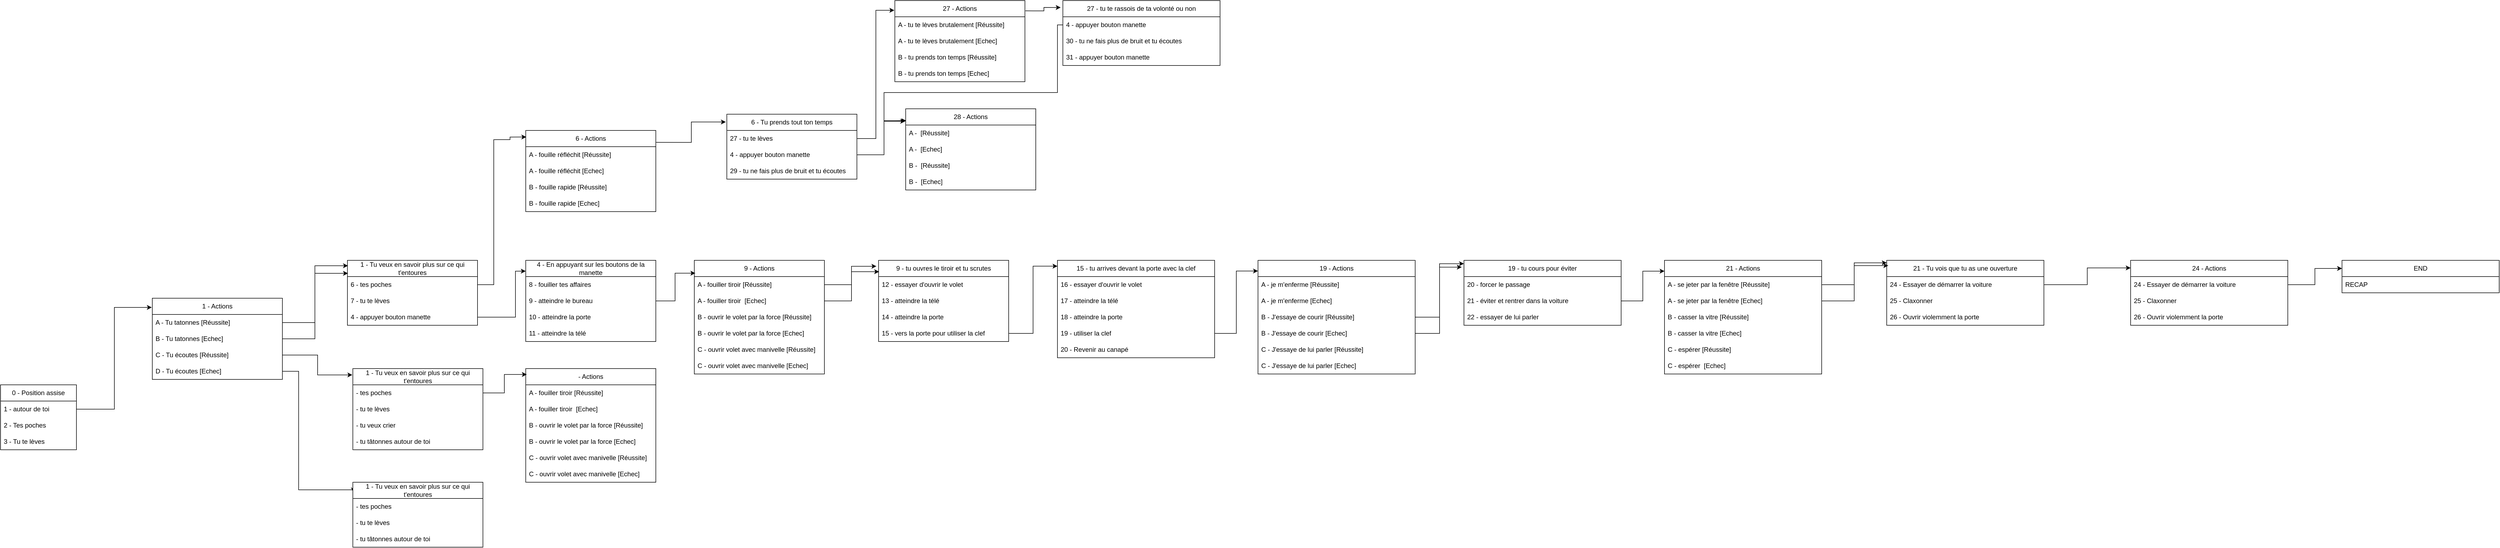 <mxfile version="26.1.0" pages="2">
  <diagram name="Page-1" id="FFIjwc0M4ICV1_GguwHn">
    <mxGraphModel dx="1398" dy="1545" grid="1" gridSize="10" guides="1" tooltips="1" connect="1" arrows="1" fold="1" page="1" pageScale="1" pageWidth="1169" pageHeight="827" math="0" shadow="0">
      <root>
        <mxCell id="0" />
        <mxCell id="1" parent="0" />
        <mxCell id="ZPXW9hE0XT7FIvmTxyDF-1" value="0 - Position assise" style="swimlane;fontStyle=0;childLayout=stackLayout;horizontal=1;startSize=30;horizontalStack=0;resizeParent=1;resizeParentMax=0;resizeLast=0;collapsible=1;marginBottom=0;whiteSpace=wrap;html=1;" parent="1" vertex="1">
          <mxGeometry x="200" y="240" width="140" height="120" as="geometry" />
        </mxCell>
        <mxCell id="ZPXW9hE0XT7FIvmTxyDF-2" value="1 - autour de toi" style="text;strokeColor=none;fillColor=none;align=left;verticalAlign=middle;spacingLeft=4;spacingRight=4;overflow=hidden;points=[[0,0.5],[1,0.5]];portConstraint=eastwest;rotatable=0;whiteSpace=wrap;html=1;" parent="ZPXW9hE0XT7FIvmTxyDF-1" vertex="1">
          <mxGeometry y="30" width="140" height="30" as="geometry" />
        </mxCell>
        <mxCell id="ZPXW9hE0XT7FIvmTxyDF-3" value="2 - Tes poches" style="text;strokeColor=none;fillColor=none;align=left;verticalAlign=middle;spacingLeft=4;spacingRight=4;overflow=hidden;points=[[0,0.5],[1,0.5]];portConstraint=eastwest;rotatable=0;whiteSpace=wrap;html=1;" parent="ZPXW9hE0XT7FIvmTxyDF-1" vertex="1">
          <mxGeometry y="60" width="140" height="30" as="geometry" />
        </mxCell>
        <mxCell id="ZPXW9hE0XT7FIvmTxyDF-4" value="3 - Tu te lèves" style="text;strokeColor=none;fillColor=none;align=left;verticalAlign=middle;spacingLeft=4;spacingRight=4;overflow=hidden;points=[[0,0.5],[1,0.5]];portConstraint=eastwest;rotatable=0;whiteSpace=wrap;html=1;" parent="ZPXW9hE0XT7FIvmTxyDF-1" vertex="1">
          <mxGeometry y="90" width="140" height="30" as="geometry" />
        </mxCell>
        <mxCell id="ZPXW9hE0XT7FIvmTxyDF-5" value="1 - Actions" style="swimlane;fontStyle=0;childLayout=stackLayout;horizontal=1;startSize=30;horizontalStack=0;resizeParent=1;resizeParentMax=0;resizeLast=0;collapsible=1;marginBottom=0;whiteSpace=wrap;html=1;" parent="1" vertex="1">
          <mxGeometry x="480" y="80" width="240" height="150" as="geometry" />
        </mxCell>
        <mxCell id="ZPXW9hE0XT7FIvmTxyDF-6" value="A - Tu tatonnes [Réussite]" style="text;strokeColor=none;fillColor=none;align=left;verticalAlign=middle;spacingLeft=4;spacingRight=4;overflow=hidden;points=[[0,0.5],[1,0.5]];portConstraint=eastwest;rotatable=0;whiteSpace=wrap;html=1;" parent="ZPXW9hE0XT7FIvmTxyDF-5" vertex="1">
          <mxGeometry y="30" width="240" height="30" as="geometry" />
        </mxCell>
        <mxCell id="ZPXW9hE0XT7FIvmTxyDF-14" value="B - Tu tatonnes [Echec]" style="text;strokeColor=none;fillColor=none;align=left;verticalAlign=middle;spacingLeft=4;spacingRight=4;overflow=hidden;points=[[0,0.5],[1,0.5]];portConstraint=eastwest;rotatable=0;whiteSpace=wrap;html=1;" parent="ZPXW9hE0XT7FIvmTxyDF-5" vertex="1">
          <mxGeometry y="60" width="240" height="30" as="geometry" />
        </mxCell>
        <mxCell id="ZPXW9hE0XT7FIvmTxyDF-13" value="C - Tu écoutes [Réussite]" style="text;strokeColor=none;fillColor=none;align=left;verticalAlign=middle;spacingLeft=4;spacingRight=4;overflow=hidden;points=[[0,0.5],[1,0.5]];portConstraint=eastwest;rotatable=0;whiteSpace=wrap;html=1;" parent="ZPXW9hE0XT7FIvmTxyDF-5" vertex="1">
          <mxGeometry y="90" width="240" height="30" as="geometry" />
        </mxCell>
        <mxCell id="ZPXW9hE0XT7FIvmTxyDF-7" value="D - Tu écoutes [Echec]" style="text;strokeColor=none;fillColor=none;align=left;verticalAlign=middle;spacingLeft=4;spacingRight=4;overflow=hidden;points=[[0,0.5],[1,0.5]];portConstraint=eastwest;rotatable=0;whiteSpace=wrap;html=1;" parent="ZPXW9hE0XT7FIvmTxyDF-5" vertex="1">
          <mxGeometry y="120" width="240" height="30" as="geometry" />
        </mxCell>
        <mxCell id="ZPXW9hE0XT7FIvmTxyDF-9" style="edgeStyle=orthogonalEdgeStyle;rounded=0;orthogonalLoop=1;jettySize=auto;html=1;entryX=-0.004;entryY=0.113;entryDx=0;entryDy=0;entryPerimeter=0;" parent="1" source="ZPXW9hE0XT7FIvmTxyDF-2" target="ZPXW9hE0XT7FIvmTxyDF-5" edge="1">
          <mxGeometry relative="1" as="geometry" />
        </mxCell>
        <mxCell id="ZPXW9hE0XT7FIvmTxyDF-10" value="1 - Tu veux en savoir plus sur ce qui t&#39;entoures" style="swimlane;fontStyle=0;childLayout=stackLayout;horizontal=1;startSize=30;horizontalStack=0;resizeParent=1;resizeParentMax=0;resizeLast=0;collapsible=1;marginBottom=0;whiteSpace=wrap;html=1;" parent="1" vertex="1">
          <mxGeometry x="840" y="10" width="240" height="120" as="geometry" />
        </mxCell>
        <mxCell id="ZPXW9hE0XT7FIvmTxyDF-11" value="6 - tes poches" style="text;strokeColor=none;fillColor=none;align=left;verticalAlign=middle;spacingLeft=4;spacingRight=4;overflow=hidden;points=[[0,0.5],[1,0.5]];portConstraint=eastwest;rotatable=0;whiteSpace=wrap;html=1;" parent="ZPXW9hE0XT7FIvmTxyDF-10" vertex="1">
          <mxGeometry y="30" width="240" height="30" as="geometry" />
        </mxCell>
        <mxCell id="ZPXW9hE0XT7FIvmTxyDF-12" value="7 - tu te lèves" style="text;strokeColor=none;fillColor=none;align=left;verticalAlign=middle;spacingLeft=4;spacingRight=4;overflow=hidden;points=[[0,0.5],[1,0.5]];portConstraint=eastwest;rotatable=0;whiteSpace=wrap;html=1;" parent="ZPXW9hE0XT7FIvmTxyDF-10" vertex="1">
          <mxGeometry y="60" width="240" height="30" as="geometry" />
        </mxCell>
        <mxCell id="ZPXW9hE0XT7FIvmTxyDF-15" value="4 - appuyer bouton manette" style="text;strokeColor=none;fillColor=none;align=left;verticalAlign=middle;spacingLeft=4;spacingRight=4;overflow=hidden;points=[[0,0.5],[1,0.5]];portConstraint=eastwest;rotatable=0;whiteSpace=wrap;html=1;" parent="ZPXW9hE0XT7FIvmTxyDF-10" vertex="1">
          <mxGeometry y="90" width="240" height="30" as="geometry" />
        </mxCell>
        <mxCell id="ZPXW9hE0XT7FIvmTxyDF-16" style="edgeStyle=orthogonalEdgeStyle;rounded=0;orthogonalLoop=1;jettySize=auto;html=1;entryX=0.004;entryY=0.2;entryDx=0;entryDy=0;entryPerimeter=0;" parent="1" source="ZPXW9hE0XT7FIvmTxyDF-6" target="ZPXW9hE0XT7FIvmTxyDF-10" edge="1">
          <mxGeometry relative="1" as="geometry" />
        </mxCell>
        <mxCell id="ZPXW9hE0XT7FIvmTxyDF-17" style="edgeStyle=orthogonalEdgeStyle;rounded=0;orthogonalLoop=1;jettySize=auto;html=1;entryX=0.004;entryY=0.083;entryDx=0;entryDy=0;entryPerimeter=0;" parent="1" source="ZPXW9hE0XT7FIvmTxyDF-14" target="ZPXW9hE0XT7FIvmTxyDF-10" edge="1">
          <mxGeometry relative="1" as="geometry" />
        </mxCell>
        <mxCell id="ZPXW9hE0XT7FIvmTxyDF-18" value="4 - En appuyant sur les boutons de la manette" style="swimlane;fontStyle=0;childLayout=stackLayout;horizontal=1;startSize=30;horizontalStack=0;resizeParent=1;resizeParentMax=0;resizeLast=0;collapsible=1;marginBottom=0;whiteSpace=wrap;html=1;" parent="1" vertex="1">
          <mxGeometry x="1169" y="10" width="240" height="150" as="geometry" />
        </mxCell>
        <mxCell id="ZPXW9hE0XT7FIvmTxyDF-19" value="8 - fouiller tes affaires" style="text;strokeColor=none;fillColor=none;align=left;verticalAlign=middle;spacingLeft=4;spacingRight=4;overflow=hidden;points=[[0,0.5],[1,0.5]];portConstraint=eastwest;rotatable=0;whiteSpace=wrap;html=1;" parent="ZPXW9hE0XT7FIvmTxyDF-18" vertex="1">
          <mxGeometry y="30" width="240" height="30" as="geometry" />
        </mxCell>
        <mxCell id="ZPXW9hE0XT7FIvmTxyDF-20" value="9 - atteindre le bureau" style="text;strokeColor=none;fillColor=none;align=left;verticalAlign=middle;spacingLeft=4;spacingRight=4;overflow=hidden;points=[[0,0.5],[1,0.5]];portConstraint=eastwest;rotatable=0;whiteSpace=wrap;html=1;" parent="ZPXW9hE0XT7FIvmTxyDF-18" vertex="1">
          <mxGeometry y="60" width="240" height="30" as="geometry" />
        </mxCell>
        <mxCell id="ZPXW9hE0XT7FIvmTxyDF-21" value="10 - atteindre la porte" style="text;strokeColor=none;fillColor=none;align=left;verticalAlign=middle;spacingLeft=4;spacingRight=4;overflow=hidden;points=[[0,0.5],[1,0.5]];portConstraint=eastwest;rotatable=0;whiteSpace=wrap;html=1;" parent="ZPXW9hE0XT7FIvmTxyDF-18" vertex="1">
          <mxGeometry y="90" width="240" height="30" as="geometry" />
        </mxCell>
        <mxCell id="ZPXW9hE0XT7FIvmTxyDF-23" value="11 - atteindre la télé" style="text;strokeColor=none;fillColor=none;align=left;verticalAlign=middle;spacingLeft=4;spacingRight=4;overflow=hidden;points=[[0,0.5],[1,0.5]];portConstraint=eastwest;rotatable=0;whiteSpace=wrap;html=1;" parent="ZPXW9hE0XT7FIvmTxyDF-18" vertex="1">
          <mxGeometry y="120" width="240" height="30" as="geometry" />
        </mxCell>
        <mxCell id="ZPXW9hE0XT7FIvmTxyDF-22" style="edgeStyle=orthogonalEdgeStyle;rounded=0;orthogonalLoop=1;jettySize=auto;html=1;entryX=0;entryY=0.133;entryDx=0;entryDy=0;entryPerimeter=0;" parent="1" source="ZPXW9hE0XT7FIvmTxyDF-15" target="ZPXW9hE0XT7FIvmTxyDF-18" edge="1">
          <mxGeometry relative="1" as="geometry">
            <Array as="points">
              <mxPoint x="1150" y="115" />
              <mxPoint x="1150" y="30" />
            </Array>
          </mxGeometry>
        </mxCell>
        <mxCell id="ZPXW9hE0XT7FIvmTxyDF-24" value="9 - Actions" style="swimlane;fontStyle=0;childLayout=stackLayout;horizontal=1;startSize=30;horizontalStack=0;resizeParent=1;resizeParentMax=0;resizeLast=0;collapsible=1;marginBottom=0;whiteSpace=wrap;html=1;" parent="1" vertex="1">
          <mxGeometry x="1480" y="10" width="240" height="210" as="geometry" />
        </mxCell>
        <mxCell id="ZPXW9hE0XT7FIvmTxyDF-25" value="A - fouiller tiroir [Réussite]" style="text;strokeColor=none;fillColor=none;align=left;verticalAlign=middle;spacingLeft=4;spacingRight=4;overflow=hidden;points=[[0,0.5],[1,0.5]];portConstraint=eastwest;rotatable=0;whiteSpace=wrap;html=1;" parent="ZPXW9hE0XT7FIvmTxyDF-24" vertex="1">
          <mxGeometry y="30" width="240" height="30" as="geometry" />
        </mxCell>
        <mxCell id="ZPXW9hE0XT7FIvmTxyDF-37" value="A - fouiller tiroir&amp;nbsp;&amp;nbsp;[Echec]" style="text;strokeColor=none;fillColor=none;align=left;verticalAlign=middle;spacingLeft=4;spacingRight=4;overflow=hidden;points=[[0,0.5],[1,0.5]];portConstraint=eastwest;rotatable=0;whiteSpace=wrap;html=1;" parent="ZPXW9hE0XT7FIvmTxyDF-24" vertex="1">
          <mxGeometry y="60" width="240" height="30" as="geometry" />
        </mxCell>
        <mxCell id="ZPXW9hE0XT7FIvmTxyDF-26" value="B - ouvrir le volet par la force [Réussite]" style="text;strokeColor=none;fillColor=none;align=left;verticalAlign=middle;spacingLeft=4;spacingRight=4;overflow=hidden;points=[[0,0.5],[1,0.5]];portConstraint=eastwest;rotatable=0;whiteSpace=wrap;html=1;" parent="ZPXW9hE0XT7FIvmTxyDF-24" vertex="1">
          <mxGeometry y="90" width="240" height="30" as="geometry" />
        </mxCell>
        <mxCell id="ZPXW9hE0XT7FIvmTxyDF-38" value="B - ouvrir le volet par la force [Echec]" style="text;strokeColor=none;fillColor=none;align=left;verticalAlign=middle;spacingLeft=4;spacingRight=4;overflow=hidden;points=[[0,0.5],[1,0.5]];portConstraint=eastwest;rotatable=0;whiteSpace=wrap;html=1;" parent="ZPXW9hE0XT7FIvmTxyDF-24" vertex="1">
          <mxGeometry y="120" width="240" height="30" as="geometry" />
        </mxCell>
        <mxCell id="ZPXW9hE0XT7FIvmTxyDF-27" value="C - ouvrir volet avec manivelle [Réussite]" style="text;strokeColor=none;fillColor=none;align=left;verticalAlign=middle;spacingLeft=4;spacingRight=4;overflow=hidden;points=[[0,0.5],[1,0.5]];portConstraint=eastwest;rotatable=0;whiteSpace=wrap;html=1;" parent="ZPXW9hE0XT7FIvmTxyDF-24" vertex="1">
          <mxGeometry y="150" width="240" height="30" as="geometry" />
        </mxCell>
        <mxCell id="ZPXW9hE0XT7FIvmTxyDF-39" value="C - ouvrir volet avec manivelle [Echec]" style="text;strokeColor=none;fillColor=none;align=left;verticalAlign=middle;spacingLeft=4;spacingRight=4;overflow=hidden;points=[[0,0.5],[1,0.5]];portConstraint=eastwest;rotatable=0;whiteSpace=wrap;html=1;" parent="ZPXW9hE0XT7FIvmTxyDF-24" vertex="1">
          <mxGeometry y="180" width="240" height="30" as="geometry" />
        </mxCell>
        <mxCell id="ZPXW9hE0XT7FIvmTxyDF-29" style="edgeStyle=orthogonalEdgeStyle;rounded=0;orthogonalLoop=1;jettySize=auto;html=1;entryX=0.008;entryY=0.113;entryDx=0;entryDy=0;entryPerimeter=0;" parent="1" source="ZPXW9hE0XT7FIvmTxyDF-20" target="ZPXW9hE0XT7FIvmTxyDF-24" edge="1">
          <mxGeometry relative="1" as="geometry" />
        </mxCell>
        <mxCell id="ZPXW9hE0XT7FIvmTxyDF-31" value="9 - tu ouvres le tiroir et tu scrutes" style="swimlane;fontStyle=0;childLayout=stackLayout;horizontal=1;startSize=30;horizontalStack=0;resizeParent=1;resizeParentMax=0;resizeLast=0;collapsible=1;marginBottom=0;whiteSpace=wrap;html=1;" parent="1" vertex="1">
          <mxGeometry x="1820" y="10" width="240" height="150" as="geometry" />
        </mxCell>
        <mxCell id="ZPXW9hE0XT7FIvmTxyDF-32" value="12 - essayer d&#39;ouvrir le volet" style="text;strokeColor=none;fillColor=none;align=left;verticalAlign=middle;spacingLeft=4;spacingRight=4;overflow=hidden;points=[[0,0.5],[1,0.5]];portConstraint=eastwest;rotatable=0;whiteSpace=wrap;html=1;" parent="ZPXW9hE0XT7FIvmTxyDF-31" vertex="1">
          <mxGeometry y="30" width="240" height="30" as="geometry" />
        </mxCell>
        <mxCell id="ZPXW9hE0XT7FIvmTxyDF-33" value="13 - atteindre la télé" style="text;strokeColor=none;fillColor=none;align=left;verticalAlign=middle;spacingLeft=4;spacingRight=4;overflow=hidden;points=[[0,0.5],[1,0.5]];portConstraint=eastwest;rotatable=0;whiteSpace=wrap;html=1;" parent="ZPXW9hE0XT7FIvmTxyDF-31" vertex="1">
          <mxGeometry y="60" width="240" height="30" as="geometry" />
        </mxCell>
        <mxCell id="ZPXW9hE0XT7FIvmTxyDF-34" value="14 - atteindre la porte" style="text;strokeColor=none;fillColor=none;align=left;verticalAlign=middle;spacingLeft=4;spacingRight=4;overflow=hidden;points=[[0,0.5],[1,0.5]];portConstraint=eastwest;rotatable=0;whiteSpace=wrap;html=1;" parent="ZPXW9hE0XT7FIvmTxyDF-31" vertex="1">
          <mxGeometry y="90" width="240" height="30" as="geometry" />
        </mxCell>
        <mxCell id="ZPXW9hE0XT7FIvmTxyDF-35" value="15 - vers la porte pour utiliser la clef" style="text;strokeColor=none;fillColor=none;align=left;verticalAlign=middle;spacingLeft=4;spacingRight=4;overflow=hidden;points=[[0,0.5],[1,0.5]];portConstraint=eastwest;rotatable=0;whiteSpace=wrap;html=1;" parent="ZPXW9hE0XT7FIvmTxyDF-31" vertex="1">
          <mxGeometry y="120" width="240" height="30" as="geometry" />
        </mxCell>
        <mxCell id="ZPXW9hE0XT7FIvmTxyDF-36" style="edgeStyle=orthogonalEdgeStyle;rounded=0;orthogonalLoop=1;jettySize=auto;html=1;entryX=0.004;entryY=0.14;entryDx=0;entryDy=0;entryPerimeter=0;" parent="1" source="ZPXW9hE0XT7FIvmTxyDF-25" target="ZPXW9hE0XT7FIvmTxyDF-31" edge="1">
          <mxGeometry relative="1" as="geometry" />
        </mxCell>
        <mxCell id="ZPXW9hE0XT7FIvmTxyDF-40" style="edgeStyle=orthogonalEdgeStyle;rounded=0;orthogonalLoop=1;jettySize=auto;html=1;entryX=-0.017;entryY=0.073;entryDx=0;entryDy=0;entryPerimeter=0;" parent="1" source="ZPXW9hE0XT7FIvmTxyDF-37" target="ZPXW9hE0XT7FIvmTxyDF-31" edge="1">
          <mxGeometry relative="1" as="geometry" />
        </mxCell>
        <mxCell id="ZPXW9hE0XT7FIvmTxyDF-41" value="15 - tu arrives devant la porte avec la clef" style="swimlane;fontStyle=0;childLayout=stackLayout;horizontal=1;startSize=30;horizontalStack=0;resizeParent=1;resizeParentMax=0;resizeLast=0;collapsible=1;marginBottom=0;whiteSpace=wrap;html=1;" parent="1" vertex="1">
          <mxGeometry x="2150" y="10" width="290" height="180" as="geometry" />
        </mxCell>
        <mxCell id="ZPXW9hE0XT7FIvmTxyDF-42" value="16 - essayer d&#39;ouvrir le volet" style="text;strokeColor=none;fillColor=none;align=left;verticalAlign=middle;spacingLeft=4;spacingRight=4;overflow=hidden;points=[[0,0.5],[1,0.5]];portConstraint=eastwest;rotatable=0;whiteSpace=wrap;html=1;" parent="ZPXW9hE0XT7FIvmTxyDF-41" vertex="1">
          <mxGeometry y="30" width="290" height="30" as="geometry" />
        </mxCell>
        <mxCell id="ZPXW9hE0XT7FIvmTxyDF-43" value="17 - atteindre la télé" style="text;strokeColor=none;fillColor=none;align=left;verticalAlign=middle;spacingLeft=4;spacingRight=4;overflow=hidden;points=[[0,0.5],[1,0.5]];portConstraint=eastwest;rotatable=0;whiteSpace=wrap;html=1;" parent="ZPXW9hE0XT7FIvmTxyDF-41" vertex="1">
          <mxGeometry y="60" width="290" height="30" as="geometry" />
        </mxCell>
        <mxCell id="ZPXW9hE0XT7FIvmTxyDF-44" value="18 - atteindre la porte" style="text;strokeColor=none;fillColor=none;align=left;verticalAlign=middle;spacingLeft=4;spacingRight=4;overflow=hidden;points=[[0,0.5],[1,0.5]];portConstraint=eastwest;rotatable=0;whiteSpace=wrap;html=1;" parent="ZPXW9hE0XT7FIvmTxyDF-41" vertex="1">
          <mxGeometry y="90" width="290" height="30" as="geometry" />
        </mxCell>
        <mxCell id="ZPXW9hE0XT7FIvmTxyDF-45" value="19 - utiliser la clef" style="text;strokeColor=none;fillColor=none;align=left;verticalAlign=middle;spacingLeft=4;spacingRight=4;overflow=hidden;points=[[0,0.5],[1,0.5]];portConstraint=eastwest;rotatable=0;whiteSpace=wrap;html=1;" parent="ZPXW9hE0XT7FIvmTxyDF-41" vertex="1">
          <mxGeometry y="120" width="290" height="30" as="geometry" />
        </mxCell>
        <mxCell id="ZPXW9hE0XT7FIvmTxyDF-47" value="20 - Revenir au canapé" style="text;strokeColor=none;fillColor=none;align=left;verticalAlign=middle;spacingLeft=4;spacingRight=4;overflow=hidden;points=[[0,0.5],[1,0.5]];portConstraint=eastwest;rotatable=0;whiteSpace=wrap;html=1;" parent="ZPXW9hE0XT7FIvmTxyDF-41" vertex="1">
          <mxGeometry y="150" width="290" height="30" as="geometry" />
        </mxCell>
        <mxCell id="ZPXW9hE0XT7FIvmTxyDF-46" style="edgeStyle=orthogonalEdgeStyle;rounded=0;orthogonalLoop=1;jettySize=auto;html=1;entryX=0;entryY=0.06;entryDx=0;entryDy=0;entryPerimeter=0;" parent="1" source="ZPXW9hE0XT7FIvmTxyDF-35" target="ZPXW9hE0XT7FIvmTxyDF-41" edge="1">
          <mxGeometry relative="1" as="geometry" />
        </mxCell>
        <mxCell id="ZPXW9hE0XT7FIvmTxyDF-48" value="19 - Actions" style="swimlane;fontStyle=0;childLayout=stackLayout;horizontal=1;startSize=30;horizontalStack=0;resizeParent=1;resizeParentMax=0;resizeLast=0;collapsible=1;marginBottom=0;whiteSpace=wrap;html=1;" parent="1" vertex="1">
          <mxGeometry x="2520" y="10" width="290" height="210" as="geometry" />
        </mxCell>
        <mxCell id="ZPXW9hE0XT7FIvmTxyDF-49" value="A - je m&#39;enferme [Réussite]" style="text;strokeColor=none;fillColor=none;align=left;verticalAlign=middle;spacingLeft=4;spacingRight=4;overflow=hidden;points=[[0,0.5],[1,0.5]];portConstraint=eastwest;rotatable=0;whiteSpace=wrap;html=1;" parent="ZPXW9hE0XT7FIvmTxyDF-48" vertex="1">
          <mxGeometry y="30" width="290" height="30" as="geometry" />
        </mxCell>
        <mxCell id="ZPXW9hE0XT7FIvmTxyDF-50" value="A - je m&#39;enferme [Echec]" style="text;strokeColor=none;fillColor=none;align=left;verticalAlign=middle;spacingLeft=4;spacingRight=4;overflow=hidden;points=[[0,0.5],[1,0.5]];portConstraint=eastwest;rotatable=0;whiteSpace=wrap;html=1;" parent="ZPXW9hE0XT7FIvmTxyDF-48" vertex="1">
          <mxGeometry y="60" width="290" height="30" as="geometry" />
        </mxCell>
        <mxCell id="ZPXW9hE0XT7FIvmTxyDF-51" value="B - J&#39;essaye de courir [Réussite]" style="text;strokeColor=none;fillColor=none;align=left;verticalAlign=middle;spacingLeft=4;spacingRight=4;overflow=hidden;points=[[0,0.5],[1,0.5]];portConstraint=eastwest;rotatable=0;whiteSpace=wrap;html=1;" parent="ZPXW9hE0XT7FIvmTxyDF-48" vertex="1">
          <mxGeometry y="90" width="290" height="30" as="geometry" />
        </mxCell>
        <mxCell id="ZPXW9hE0XT7FIvmTxyDF-52" value="B - J&#39;essaye de courir [Echec]" style="text;strokeColor=none;fillColor=none;align=left;verticalAlign=middle;spacingLeft=4;spacingRight=4;overflow=hidden;points=[[0,0.5],[1,0.5]];portConstraint=eastwest;rotatable=0;whiteSpace=wrap;html=1;" parent="ZPXW9hE0XT7FIvmTxyDF-48" vertex="1">
          <mxGeometry y="120" width="290" height="30" as="geometry" />
        </mxCell>
        <mxCell id="ZPXW9hE0XT7FIvmTxyDF-53" value="C - J&#39;essaye de lui parler [Réussite]" style="text;strokeColor=none;fillColor=none;align=left;verticalAlign=middle;spacingLeft=4;spacingRight=4;overflow=hidden;points=[[0,0.5],[1,0.5]];portConstraint=eastwest;rotatable=0;whiteSpace=wrap;html=1;" parent="ZPXW9hE0XT7FIvmTxyDF-48" vertex="1">
          <mxGeometry y="150" width="290" height="30" as="geometry" />
        </mxCell>
        <mxCell id="ZPXW9hE0XT7FIvmTxyDF-55" value="C - J&#39;essaye de lui parler [Echec]" style="text;strokeColor=none;fillColor=none;align=left;verticalAlign=middle;spacingLeft=4;spacingRight=4;overflow=hidden;points=[[0,0.5],[1,0.5]];portConstraint=eastwest;rotatable=0;whiteSpace=wrap;html=1;" parent="ZPXW9hE0XT7FIvmTxyDF-48" vertex="1">
          <mxGeometry y="180" width="290" height="30" as="geometry" />
        </mxCell>
        <mxCell id="ZPXW9hE0XT7FIvmTxyDF-54" style="edgeStyle=orthogonalEdgeStyle;rounded=0;orthogonalLoop=1;jettySize=auto;html=1;entryX=0;entryY=0.094;entryDx=0;entryDy=0;entryPerimeter=0;" parent="1" source="ZPXW9hE0XT7FIvmTxyDF-45" target="ZPXW9hE0XT7FIvmTxyDF-48" edge="1">
          <mxGeometry relative="1" as="geometry" />
        </mxCell>
        <mxCell id="ZPXW9hE0XT7FIvmTxyDF-56" value="19 - tu cours pour éviter" style="swimlane;fontStyle=0;childLayout=stackLayout;horizontal=1;startSize=30;horizontalStack=0;resizeParent=1;resizeParentMax=0;resizeLast=0;collapsible=1;marginBottom=0;whiteSpace=wrap;html=1;" parent="1" vertex="1">
          <mxGeometry x="2900" y="10" width="290" height="120" as="geometry" />
        </mxCell>
        <mxCell id="ZPXW9hE0XT7FIvmTxyDF-57" value="20 - forcer le passage" style="text;strokeColor=none;fillColor=none;align=left;verticalAlign=middle;spacingLeft=4;spacingRight=4;overflow=hidden;points=[[0,0.5],[1,0.5]];portConstraint=eastwest;rotatable=0;whiteSpace=wrap;html=1;" parent="ZPXW9hE0XT7FIvmTxyDF-56" vertex="1">
          <mxGeometry y="30" width="290" height="30" as="geometry" />
        </mxCell>
        <mxCell id="ZPXW9hE0XT7FIvmTxyDF-58" value="21 - éviter et rentrer dans la voiture" style="text;strokeColor=none;fillColor=none;align=left;verticalAlign=middle;spacingLeft=4;spacingRight=4;overflow=hidden;points=[[0,0.5],[1,0.5]];portConstraint=eastwest;rotatable=0;whiteSpace=wrap;html=1;" parent="ZPXW9hE0XT7FIvmTxyDF-56" vertex="1">
          <mxGeometry y="60" width="290" height="30" as="geometry" />
        </mxCell>
        <mxCell id="ZPXW9hE0XT7FIvmTxyDF-59" value="22 - essayer de lui parler" style="text;strokeColor=none;fillColor=none;align=left;verticalAlign=middle;spacingLeft=4;spacingRight=4;overflow=hidden;points=[[0,0.5],[1,0.5]];portConstraint=eastwest;rotatable=0;whiteSpace=wrap;html=1;" parent="ZPXW9hE0XT7FIvmTxyDF-56" vertex="1">
          <mxGeometry y="90" width="290" height="30" as="geometry" />
        </mxCell>
        <mxCell id="ZPXW9hE0XT7FIvmTxyDF-63" style="edgeStyle=orthogonalEdgeStyle;rounded=0;orthogonalLoop=1;jettySize=auto;html=1;entryX=0;entryY=0.052;entryDx=0;entryDy=0;entryPerimeter=0;" parent="1" source="ZPXW9hE0XT7FIvmTxyDF-52" target="ZPXW9hE0XT7FIvmTxyDF-56" edge="1">
          <mxGeometry relative="1" as="geometry" />
        </mxCell>
        <mxCell id="ZPXW9hE0XT7FIvmTxyDF-64" style="edgeStyle=orthogonalEdgeStyle;rounded=0;orthogonalLoop=1;jettySize=auto;html=1;entryX=-0.014;entryY=0.105;entryDx=0;entryDy=0;entryPerimeter=0;" parent="1" source="ZPXW9hE0XT7FIvmTxyDF-51" target="ZPXW9hE0XT7FIvmTxyDF-56" edge="1">
          <mxGeometry relative="1" as="geometry" />
        </mxCell>
        <mxCell id="ZPXW9hE0XT7FIvmTxyDF-65" value="21 - Actions" style="swimlane;fontStyle=0;childLayout=stackLayout;horizontal=1;startSize=30;horizontalStack=0;resizeParent=1;resizeParentMax=0;resizeLast=0;collapsible=1;marginBottom=0;whiteSpace=wrap;html=1;" parent="1" vertex="1">
          <mxGeometry x="3270" y="10" width="290" height="210" as="geometry" />
        </mxCell>
        <mxCell id="ZPXW9hE0XT7FIvmTxyDF-66" value="A - se jeter par la fenêtre [Réussite]" style="text;strokeColor=none;fillColor=none;align=left;verticalAlign=middle;spacingLeft=4;spacingRight=4;overflow=hidden;points=[[0,0.5],[1,0.5]];portConstraint=eastwest;rotatable=0;whiteSpace=wrap;html=1;" parent="ZPXW9hE0XT7FIvmTxyDF-65" vertex="1">
          <mxGeometry y="30" width="290" height="30" as="geometry" />
        </mxCell>
        <mxCell id="ZPXW9hE0XT7FIvmTxyDF-67" value="A - se jeter par la fenêtre&amp;nbsp;[Echec]" style="text;strokeColor=none;fillColor=none;align=left;verticalAlign=middle;spacingLeft=4;spacingRight=4;overflow=hidden;points=[[0,0.5],[1,0.5]];portConstraint=eastwest;rotatable=0;whiteSpace=wrap;html=1;" parent="ZPXW9hE0XT7FIvmTxyDF-65" vertex="1">
          <mxGeometry y="60" width="290" height="30" as="geometry" />
        </mxCell>
        <mxCell id="ZPXW9hE0XT7FIvmTxyDF-68" value="B - casser la vitre [Réussite]" style="text;strokeColor=none;fillColor=none;align=left;verticalAlign=middle;spacingLeft=4;spacingRight=4;overflow=hidden;points=[[0,0.5],[1,0.5]];portConstraint=eastwest;rotatable=0;whiteSpace=wrap;html=1;" parent="ZPXW9hE0XT7FIvmTxyDF-65" vertex="1">
          <mxGeometry y="90" width="290" height="30" as="geometry" />
        </mxCell>
        <mxCell id="ZPXW9hE0XT7FIvmTxyDF-69" value="B - casser la vitre&amp;nbsp;[Echec]" style="text;strokeColor=none;fillColor=none;align=left;verticalAlign=middle;spacingLeft=4;spacingRight=4;overflow=hidden;points=[[0,0.5],[1,0.5]];portConstraint=eastwest;rotatable=0;whiteSpace=wrap;html=1;" parent="ZPXW9hE0XT7FIvmTxyDF-65" vertex="1">
          <mxGeometry y="120" width="290" height="30" as="geometry" />
        </mxCell>
        <mxCell id="ZPXW9hE0XT7FIvmTxyDF-70" value="C - espérer [Réussite]" style="text;strokeColor=none;fillColor=none;align=left;verticalAlign=middle;spacingLeft=4;spacingRight=4;overflow=hidden;points=[[0,0.5],[1,0.5]];portConstraint=eastwest;rotatable=0;whiteSpace=wrap;html=1;" parent="ZPXW9hE0XT7FIvmTxyDF-65" vertex="1">
          <mxGeometry y="150" width="290" height="30" as="geometry" />
        </mxCell>
        <mxCell id="ZPXW9hE0XT7FIvmTxyDF-71" value="C - espérer&amp;nbsp;&amp;nbsp;[Echec]" style="text;strokeColor=none;fillColor=none;align=left;verticalAlign=middle;spacingLeft=4;spacingRight=4;overflow=hidden;points=[[0,0.5],[1,0.5]];portConstraint=eastwest;rotatable=0;whiteSpace=wrap;html=1;" parent="ZPXW9hE0XT7FIvmTxyDF-65" vertex="1">
          <mxGeometry y="180" width="290" height="30" as="geometry" />
        </mxCell>
        <mxCell id="ZPXW9hE0XT7FIvmTxyDF-72" style="edgeStyle=orthogonalEdgeStyle;rounded=0;orthogonalLoop=1;jettySize=auto;html=1;entryX=0;entryY=0.095;entryDx=0;entryDy=0;entryPerimeter=0;" parent="1" source="ZPXW9hE0XT7FIvmTxyDF-58" target="ZPXW9hE0XT7FIvmTxyDF-65" edge="1">
          <mxGeometry relative="1" as="geometry" />
        </mxCell>
        <mxCell id="ZPXW9hE0XT7FIvmTxyDF-73" value="21 - Tu vois que tu as une ouverture" style="swimlane;fontStyle=0;childLayout=stackLayout;horizontal=1;startSize=30;horizontalStack=0;resizeParent=1;resizeParentMax=0;resizeLast=0;collapsible=1;marginBottom=0;whiteSpace=wrap;html=1;" parent="1" vertex="1">
          <mxGeometry x="3680" y="10" width="290" height="120" as="geometry" />
        </mxCell>
        <mxCell id="ZPXW9hE0XT7FIvmTxyDF-74" value="24 - Essayer de démarrer la voiture" style="text;strokeColor=none;fillColor=none;align=left;verticalAlign=middle;spacingLeft=4;spacingRight=4;overflow=hidden;points=[[0,0.5],[1,0.5]];portConstraint=eastwest;rotatable=0;whiteSpace=wrap;html=1;" parent="ZPXW9hE0XT7FIvmTxyDF-73" vertex="1">
          <mxGeometry y="30" width="290" height="30" as="geometry" />
        </mxCell>
        <mxCell id="ZPXW9hE0XT7FIvmTxyDF-75" value="25 - Claxonner" style="text;strokeColor=none;fillColor=none;align=left;verticalAlign=middle;spacingLeft=4;spacingRight=4;overflow=hidden;points=[[0,0.5],[1,0.5]];portConstraint=eastwest;rotatable=0;whiteSpace=wrap;html=1;" parent="ZPXW9hE0XT7FIvmTxyDF-73" vertex="1">
          <mxGeometry y="60" width="290" height="30" as="geometry" />
        </mxCell>
        <mxCell id="ZPXW9hE0XT7FIvmTxyDF-76" value="26 - Ouvrir violemment la porte" style="text;strokeColor=none;fillColor=none;align=left;verticalAlign=middle;spacingLeft=4;spacingRight=4;overflow=hidden;points=[[0,0.5],[1,0.5]];portConstraint=eastwest;rotatable=0;whiteSpace=wrap;html=1;" parent="ZPXW9hE0XT7FIvmTxyDF-73" vertex="1">
          <mxGeometry y="90" width="290" height="30" as="geometry" />
        </mxCell>
        <mxCell id="ZPXW9hE0XT7FIvmTxyDF-80" style="edgeStyle=orthogonalEdgeStyle;rounded=0;orthogonalLoop=1;jettySize=auto;html=1;entryX=0;entryY=0.038;entryDx=0;entryDy=0;entryPerimeter=0;" parent="1" source="ZPXW9hE0XT7FIvmTxyDF-66" target="ZPXW9hE0XT7FIvmTxyDF-73" edge="1">
          <mxGeometry relative="1" as="geometry" />
        </mxCell>
        <mxCell id="ZPXW9hE0XT7FIvmTxyDF-81" style="edgeStyle=orthogonalEdgeStyle;rounded=0;orthogonalLoop=1;jettySize=auto;html=1;entryX=0.01;entryY=0.081;entryDx=0;entryDy=0;entryPerimeter=0;" parent="1" source="ZPXW9hE0XT7FIvmTxyDF-67" target="ZPXW9hE0XT7FIvmTxyDF-73" edge="1">
          <mxGeometry relative="1" as="geometry">
            <mxPoint x="3650" y="60" as="targetPoint" />
          </mxGeometry>
        </mxCell>
        <mxCell id="ZPXW9hE0XT7FIvmTxyDF-82" value="24 - Actions" style="swimlane;fontStyle=0;childLayout=stackLayout;horizontal=1;startSize=30;horizontalStack=0;resizeParent=1;resizeParentMax=0;resizeLast=0;collapsible=1;marginBottom=0;whiteSpace=wrap;html=1;" parent="1" vertex="1">
          <mxGeometry x="4130" y="10" width="290" height="120" as="geometry" />
        </mxCell>
        <mxCell id="ZPXW9hE0XT7FIvmTxyDF-83" value="24 - Essayer de démarrer la voiture" style="text;strokeColor=none;fillColor=none;align=left;verticalAlign=middle;spacingLeft=4;spacingRight=4;overflow=hidden;points=[[0,0.5],[1,0.5]];portConstraint=eastwest;rotatable=0;whiteSpace=wrap;html=1;" parent="ZPXW9hE0XT7FIvmTxyDF-82" vertex="1">
          <mxGeometry y="30" width="290" height="30" as="geometry" />
        </mxCell>
        <mxCell id="ZPXW9hE0XT7FIvmTxyDF-84" value="25 - Claxonner" style="text;strokeColor=none;fillColor=none;align=left;verticalAlign=middle;spacingLeft=4;spacingRight=4;overflow=hidden;points=[[0,0.5],[1,0.5]];portConstraint=eastwest;rotatable=0;whiteSpace=wrap;html=1;" parent="ZPXW9hE0XT7FIvmTxyDF-82" vertex="1">
          <mxGeometry y="60" width="290" height="30" as="geometry" />
        </mxCell>
        <mxCell id="ZPXW9hE0XT7FIvmTxyDF-85" value="26 - Ouvrir violemment la porte" style="text;strokeColor=none;fillColor=none;align=left;verticalAlign=middle;spacingLeft=4;spacingRight=4;overflow=hidden;points=[[0,0.5],[1,0.5]];portConstraint=eastwest;rotatable=0;whiteSpace=wrap;html=1;" parent="ZPXW9hE0XT7FIvmTxyDF-82" vertex="1">
          <mxGeometry y="90" width="290" height="30" as="geometry" />
        </mxCell>
        <mxCell id="ZPXW9hE0XT7FIvmTxyDF-86" style="edgeStyle=orthogonalEdgeStyle;rounded=0;orthogonalLoop=1;jettySize=auto;html=1;entryX=0;entryY=0.117;entryDx=0;entryDy=0;entryPerimeter=0;" parent="1" source="ZPXW9hE0XT7FIvmTxyDF-74" target="ZPXW9hE0XT7FIvmTxyDF-82" edge="1">
          <mxGeometry relative="1" as="geometry" />
        </mxCell>
        <mxCell id="ZPXW9hE0XT7FIvmTxyDF-87" value="END" style="swimlane;fontStyle=0;childLayout=stackLayout;horizontal=1;startSize=30;horizontalStack=0;resizeParent=1;resizeParentMax=0;resizeLast=0;collapsible=1;marginBottom=0;whiteSpace=wrap;html=1;" parent="1" vertex="1">
          <mxGeometry x="4520" y="10" width="290" height="60" as="geometry" />
        </mxCell>
        <mxCell id="ZPXW9hE0XT7FIvmTxyDF-88" value="RECAP" style="text;strokeColor=none;fillColor=none;align=left;verticalAlign=middle;spacingLeft=4;spacingRight=4;overflow=hidden;points=[[0,0.5],[1,0.5]];portConstraint=eastwest;rotatable=0;whiteSpace=wrap;html=1;" parent="ZPXW9hE0XT7FIvmTxyDF-87" vertex="1">
          <mxGeometry y="30" width="290" height="30" as="geometry" />
        </mxCell>
        <mxCell id="ZPXW9hE0XT7FIvmTxyDF-91" style="edgeStyle=orthogonalEdgeStyle;rounded=0;orthogonalLoop=1;jettySize=auto;html=1;entryX=0;entryY=0.25;entryDx=0;entryDy=0;" parent="1" source="ZPXW9hE0XT7FIvmTxyDF-83" target="ZPXW9hE0XT7FIvmTxyDF-87" edge="1">
          <mxGeometry relative="1" as="geometry" />
        </mxCell>
        <mxCell id="nVTl-8tVqh3ba6hpJfBi-1" value="1 - Tu veux en savoir plus sur ce qui t&#39;entoures" style="swimlane;fontStyle=0;childLayout=stackLayout;horizontal=1;startSize=30;horizontalStack=0;resizeParent=1;resizeParentMax=0;resizeLast=0;collapsible=1;marginBottom=0;whiteSpace=wrap;html=1;" vertex="1" parent="1">
          <mxGeometry x="850" y="210" width="240" height="150" as="geometry" />
        </mxCell>
        <mxCell id="nVTl-8tVqh3ba6hpJfBi-2" value="- tes poches" style="text;strokeColor=none;fillColor=none;align=left;verticalAlign=middle;spacingLeft=4;spacingRight=4;overflow=hidden;points=[[0,0.5],[1,0.5]];portConstraint=eastwest;rotatable=0;whiteSpace=wrap;html=1;" vertex="1" parent="nVTl-8tVqh3ba6hpJfBi-1">
          <mxGeometry y="30" width="240" height="30" as="geometry" />
        </mxCell>
        <mxCell id="nVTl-8tVqh3ba6hpJfBi-3" value="- tu te lèves" style="text;strokeColor=none;fillColor=none;align=left;verticalAlign=middle;spacingLeft=4;spacingRight=4;overflow=hidden;points=[[0,0.5],[1,0.5]];portConstraint=eastwest;rotatable=0;whiteSpace=wrap;html=1;" vertex="1" parent="nVTl-8tVqh3ba6hpJfBi-1">
          <mxGeometry y="60" width="240" height="30" as="geometry" />
        </mxCell>
        <mxCell id="nVTl-8tVqh3ba6hpJfBi-19" value="- tu veux crier" style="text;strokeColor=none;fillColor=none;align=left;verticalAlign=middle;spacingLeft=4;spacingRight=4;overflow=hidden;points=[[0,0.5],[1,0.5]];portConstraint=eastwest;rotatable=0;whiteSpace=wrap;html=1;" vertex="1" parent="nVTl-8tVqh3ba6hpJfBi-1">
          <mxGeometry y="90" width="240" height="30" as="geometry" />
        </mxCell>
        <mxCell id="nVTl-8tVqh3ba6hpJfBi-20" value="- tu tâtonnes autour de toi" style="text;strokeColor=none;fillColor=none;align=left;verticalAlign=middle;spacingLeft=4;spacingRight=4;overflow=hidden;points=[[0,0.5],[1,0.5]];portConstraint=eastwest;rotatable=0;whiteSpace=wrap;html=1;" vertex="1" parent="nVTl-8tVqh3ba6hpJfBi-1">
          <mxGeometry y="120" width="240" height="30" as="geometry" />
        </mxCell>
        <mxCell id="nVTl-8tVqh3ba6hpJfBi-5" style="edgeStyle=orthogonalEdgeStyle;rounded=0;orthogonalLoop=1;jettySize=auto;html=1;entryX=-0.004;entryY=0.078;entryDx=0;entryDy=0;entryPerimeter=0;" edge="1" parent="1" source="ZPXW9hE0XT7FIvmTxyDF-13" target="nVTl-8tVqh3ba6hpJfBi-1">
          <mxGeometry relative="1" as="geometry" />
        </mxCell>
        <mxCell id="nVTl-8tVqh3ba6hpJfBi-6" style="edgeStyle=orthogonalEdgeStyle;rounded=0;orthogonalLoop=1;jettySize=auto;html=1;entryX=0.004;entryY=0.156;entryDx=0;entryDy=0;entryPerimeter=0;" edge="1" parent="1" source="ZPXW9hE0XT7FIvmTxyDF-7" target="nVTl-8tVqh3ba6hpJfBi-15">
          <mxGeometry relative="1" as="geometry">
            <Array as="points">
              <mxPoint x="750" y="215" />
              <mxPoint x="750" y="434" />
            </Array>
          </mxGeometry>
        </mxCell>
        <mxCell id="nVTl-8tVqh3ba6hpJfBi-7" value="- Actions" style="swimlane;fontStyle=0;childLayout=stackLayout;horizontal=1;startSize=30;horizontalStack=0;resizeParent=1;resizeParentMax=0;resizeLast=0;collapsible=1;marginBottom=0;whiteSpace=wrap;html=1;" vertex="1" parent="1">
          <mxGeometry x="1169" y="210" width="240" height="210" as="geometry" />
        </mxCell>
        <mxCell id="nVTl-8tVqh3ba6hpJfBi-8" value="A - fouiller tiroir [Réussite]" style="text;strokeColor=none;fillColor=none;align=left;verticalAlign=middle;spacingLeft=4;spacingRight=4;overflow=hidden;points=[[0,0.5],[1,0.5]];portConstraint=eastwest;rotatable=0;whiteSpace=wrap;html=1;" vertex="1" parent="nVTl-8tVqh3ba6hpJfBi-7">
          <mxGeometry y="30" width="240" height="30" as="geometry" />
        </mxCell>
        <mxCell id="nVTl-8tVqh3ba6hpJfBi-9" value="A - fouiller tiroir&amp;nbsp;&amp;nbsp;[Echec]" style="text;strokeColor=none;fillColor=none;align=left;verticalAlign=middle;spacingLeft=4;spacingRight=4;overflow=hidden;points=[[0,0.5],[1,0.5]];portConstraint=eastwest;rotatable=0;whiteSpace=wrap;html=1;" vertex="1" parent="nVTl-8tVqh3ba6hpJfBi-7">
          <mxGeometry y="60" width="240" height="30" as="geometry" />
        </mxCell>
        <mxCell id="nVTl-8tVqh3ba6hpJfBi-10" value="B - ouvrir le volet par la force [Réussite]" style="text;strokeColor=none;fillColor=none;align=left;verticalAlign=middle;spacingLeft=4;spacingRight=4;overflow=hidden;points=[[0,0.5],[1,0.5]];portConstraint=eastwest;rotatable=0;whiteSpace=wrap;html=1;" vertex="1" parent="nVTl-8tVqh3ba6hpJfBi-7">
          <mxGeometry y="90" width="240" height="30" as="geometry" />
        </mxCell>
        <mxCell id="nVTl-8tVqh3ba6hpJfBi-11" value="B - ouvrir le volet par la force [Echec]" style="text;strokeColor=none;fillColor=none;align=left;verticalAlign=middle;spacingLeft=4;spacingRight=4;overflow=hidden;points=[[0,0.5],[1,0.5]];portConstraint=eastwest;rotatable=0;whiteSpace=wrap;html=1;" vertex="1" parent="nVTl-8tVqh3ba6hpJfBi-7">
          <mxGeometry y="120" width="240" height="30" as="geometry" />
        </mxCell>
        <mxCell id="nVTl-8tVqh3ba6hpJfBi-12" value="C - ouvrir volet avec manivelle [Réussite]" style="text;strokeColor=none;fillColor=none;align=left;verticalAlign=middle;spacingLeft=4;spacingRight=4;overflow=hidden;points=[[0,0.5],[1,0.5]];portConstraint=eastwest;rotatable=0;whiteSpace=wrap;html=1;" vertex="1" parent="nVTl-8tVqh3ba6hpJfBi-7">
          <mxGeometry y="150" width="240" height="30" as="geometry" />
        </mxCell>
        <mxCell id="nVTl-8tVqh3ba6hpJfBi-13" value="C - ouvrir volet avec manivelle [Echec]" style="text;strokeColor=none;fillColor=none;align=left;verticalAlign=middle;spacingLeft=4;spacingRight=4;overflow=hidden;points=[[0,0.5],[1,0.5]];portConstraint=eastwest;rotatable=0;whiteSpace=wrap;html=1;" vertex="1" parent="nVTl-8tVqh3ba6hpJfBi-7">
          <mxGeometry y="180" width="240" height="30" as="geometry" />
        </mxCell>
        <mxCell id="nVTl-8tVqh3ba6hpJfBi-14" style="edgeStyle=orthogonalEdgeStyle;rounded=0;orthogonalLoop=1;jettySize=auto;html=1;entryX=0.008;entryY=0.052;entryDx=0;entryDy=0;entryPerimeter=0;" edge="1" parent="1" source="nVTl-8tVqh3ba6hpJfBi-2" target="nVTl-8tVqh3ba6hpJfBi-7">
          <mxGeometry relative="1" as="geometry" />
        </mxCell>
        <mxCell id="nVTl-8tVqh3ba6hpJfBi-15" value="1 - Tu veux en savoir plus sur ce qui t&#39;entoures" style="swimlane;fontStyle=0;childLayout=stackLayout;horizontal=1;startSize=30;horizontalStack=0;resizeParent=1;resizeParentMax=0;resizeLast=0;collapsible=1;marginBottom=0;whiteSpace=wrap;html=1;" vertex="1" parent="1">
          <mxGeometry x="850" y="420" width="240" height="120" as="geometry" />
        </mxCell>
        <mxCell id="nVTl-8tVqh3ba6hpJfBi-16" value="- tes poches" style="text;strokeColor=none;fillColor=none;align=left;verticalAlign=middle;spacingLeft=4;spacingRight=4;overflow=hidden;points=[[0,0.5],[1,0.5]];portConstraint=eastwest;rotatable=0;whiteSpace=wrap;html=1;" vertex="1" parent="nVTl-8tVqh3ba6hpJfBi-15">
          <mxGeometry y="30" width="240" height="30" as="geometry" />
        </mxCell>
        <mxCell id="nVTl-8tVqh3ba6hpJfBi-17" value="- tu te lèves" style="text;strokeColor=none;fillColor=none;align=left;verticalAlign=middle;spacingLeft=4;spacingRight=4;overflow=hidden;points=[[0,0.5],[1,0.5]];portConstraint=eastwest;rotatable=0;whiteSpace=wrap;html=1;" vertex="1" parent="nVTl-8tVqh3ba6hpJfBi-15">
          <mxGeometry y="60" width="240" height="30" as="geometry" />
        </mxCell>
        <mxCell id="nVTl-8tVqh3ba6hpJfBi-21" value="- tu tâtonnes autour de toi" style="text;strokeColor=none;fillColor=none;align=left;verticalAlign=middle;spacingLeft=4;spacingRight=4;overflow=hidden;points=[[0,0.5],[1,0.5]];portConstraint=eastwest;rotatable=0;whiteSpace=wrap;html=1;" vertex="1" parent="nVTl-8tVqh3ba6hpJfBi-15">
          <mxGeometry y="90" width="240" height="30" as="geometry" />
        </mxCell>
        <mxCell id="nVTl-8tVqh3ba6hpJfBi-27" value="6 - Actions" style="swimlane;fontStyle=0;childLayout=stackLayout;horizontal=1;startSize=30;horizontalStack=0;resizeParent=1;resizeParentMax=0;resizeLast=0;collapsible=1;marginBottom=0;whiteSpace=wrap;html=1;" vertex="1" parent="1">
          <mxGeometry x="1169" y="-230" width="240" height="150" as="geometry" />
        </mxCell>
        <mxCell id="nVTl-8tVqh3ba6hpJfBi-28" value="A - fouille réfléchit [Réussite]" style="text;strokeColor=none;fillColor=none;align=left;verticalAlign=middle;spacingLeft=4;spacingRight=4;overflow=hidden;points=[[0,0.5],[1,0.5]];portConstraint=eastwest;rotatable=0;whiteSpace=wrap;html=1;" vertex="1" parent="nVTl-8tVqh3ba6hpJfBi-27">
          <mxGeometry y="30" width="240" height="30" as="geometry" />
        </mxCell>
        <mxCell id="nVTl-8tVqh3ba6hpJfBi-29" value="A - fouille réfléchit [Echec]" style="text;strokeColor=none;fillColor=none;align=left;verticalAlign=middle;spacingLeft=4;spacingRight=4;overflow=hidden;points=[[0,0.5],[1,0.5]];portConstraint=eastwest;rotatable=0;whiteSpace=wrap;html=1;" vertex="1" parent="nVTl-8tVqh3ba6hpJfBi-27">
          <mxGeometry y="60" width="240" height="30" as="geometry" />
        </mxCell>
        <mxCell id="nVTl-8tVqh3ba6hpJfBi-30" value="B - fouille rapide [Réussite]" style="text;strokeColor=none;fillColor=none;align=left;verticalAlign=middle;spacingLeft=4;spacingRight=4;overflow=hidden;points=[[0,0.5],[1,0.5]];portConstraint=eastwest;rotatable=0;whiteSpace=wrap;html=1;" vertex="1" parent="nVTl-8tVqh3ba6hpJfBi-27">
          <mxGeometry y="90" width="240" height="30" as="geometry" />
        </mxCell>
        <mxCell id="nVTl-8tVqh3ba6hpJfBi-31" value="B - fouille rapide&amp;nbsp;[Echec]" style="text;strokeColor=none;fillColor=none;align=left;verticalAlign=middle;spacingLeft=4;spacingRight=4;overflow=hidden;points=[[0,0.5],[1,0.5]];portConstraint=eastwest;rotatable=0;whiteSpace=wrap;html=1;" vertex="1" parent="nVTl-8tVqh3ba6hpJfBi-27">
          <mxGeometry y="120" width="240" height="30" as="geometry" />
        </mxCell>
        <mxCell id="nVTl-8tVqh3ba6hpJfBi-34" style="edgeStyle=orthogonalEdgeStyle;rounded=0;orthogonalLoop=1;jettySize=auto;html=1;entryX=0.004;entryY=0.081;entryDx=0;entryDy=0;entryPerimeter=0;" edge="1" parent="1" source="ZPXW9hE0XT7FIvmTxyDF-11" target="nVTl-8tVqh3ba6hpJfBi-27">
          <mxGeometry relative="1" as="geometry">
            <Array as="points">
              <mxPoint x="1110" y="55" />
              <mxPoint x="1110" y="-213" />
              <mxPoint x="1140" y="-213" />
              <mxPoint x="1140" y="-218" />
            </Array>
          </mxGeometry>
        </mxCell>
        <mxCell id="nVTl-8tVqh3ba6hpJfBi-35" value="6 - Tu prends tout ton temps" style="swimlane;fontStyle=0;childLayout=stackLayout;horizontal=1;startSize=30;horizontalStack=0;resizeParent=1;resizeParentMax=0;resizeLast=0;collapsible=1;marginBottom=0;whiteSpace=wrap;html=1;" vertex="1" parent="1">
          <mxGeometry x="1540" y="-260" width="240" height="120" as="geometry" />
        </mxCell>
        <mxCell id="nVTl-8tVqh3ba6hpJfBi-36" value="27 - tu te lèves" style="text;strokeColor=none;fillColor=none;align=left;verticalAlign=middle;spacingLeft=4;spacingRight=4;overflow=hidden;points=[[0,0.5],[1,0.5]];portConstraint=eastwest;rotatable=0;whiteSpace=wrap;html=1;" vertex="1" parent="nVTl-8tVqh3ba6hpJfBi-35">
          <mxGeometry y="30" width="240" height="30" as="geometry" />
        </mxCell>
        <mxCell id="nVTl-8tVqh3ba6hpJfBi-37" value="4 - appuyer bouton manette" style="text;strokeColor=none;fillColor=none;align=left;verticalAlign=middle;spacingLeft=4;spacingRight=4;overflow=hidden;points=[[0,0.5],[1,0.5]];portConstraint=eastwest;rotatable=0;whiteSpace=wrap;html=1;" vertex="1" parent="nVTl-8tVqh3ba6hpJfBi-35">
          <mxGeometry y="60" width="240" height="30" as="geometry" />
        </mxCell>
        <mxCell id="nVTl-8tVqh3ba6hpJfBi-42" value="29 - tu ne fais plus de bruit et tu écoutes" style="text;strokeColor=none;fillColor=none;align=left;verticalAlign=middle;spacingLeft=4;spacingRight=4;overflow=hidden;points=[[0,0.5],[1,0.5]];portConstraint=eastwest;rotatable=0;whiteSpace=wrap;html=1;" vertex="1" parent="nVTl-8tVqh3ba6hpJfBi-35">
          <mxGeometry y="90" width="240" height="30" as="geometry" />
        </mxCell>
        <mxCell id="nVTl-8tVqh3ba6hpJfBi-48" value="27 - Actions" style="swimlane;fontStyle=0;childLayout=stackLayout;horizontal=1;startSize=30;horizontalStack=0;resizeParent=1;resizeParentMax=0;resizeLast=0;collapsible=1;marginBottom=0;whiteSpace=wrap;html=1;" vertex="1" parent="1">
          <mxGeometry x="1850" y="-470" width="240" height="150" as="geometry" />
        </mxCell>
        <mxCell id="nVTl-8tVqh3ba6hpJfBi-50" value="A - tu te lèves brutalement [Réussite]" style="text;strokeColor=none;fillColor=none;align=left;verticalAlign=middle;spacingLeft=4;spacingRight=4;overflow=hidden;points=[[0,0.5],[1,0.5]];portConstraint=eastwest;rotatable=0;whiteSpace=wrap;html=1;" vertex="1" parent="nVTl-8tVqh3ba6hpJfBi-48">
          <mxGeometry y="30" width="240" height="30" as="geometry" />
        </mxCell>
        <mxCell id="nVTl-8tVqh3ba6hpJfBi-51" value="A - tu te lèves brutalement&amp;nbsp;[Echec]" style="text;strokeColor=none;fillColor=none;align=left;verticalAlign=middle;spacingLeft=4;spacingRight=4;overflow=hidden;points=[[0,0.5],[1,0.5]];portConstraint=eastwest;rotatable=0;whiteSpace=wrap;html=1;" vertex="1" parent="nVTl-8tVqh3ba6hpJfBi-48">
          <mxGeometry y="60" width="240" height="30" as="geometry" />
        </mxCell>
        <mxCell id="nVTl-8tVqh3ba6hpJfBi-53" value="B - tu prends ton temps [Réussite]" style="text;strokeColor=none;fillColor=none;align=left;verticalAlign=middle;spacingLeft=4;spacingRight=4;overflow=hidden;points=[[0,0.5],[1,0.5]];portConstraint=eastwest;rotatable=0;whiteSpace=wrap;html=1;" vertex="1" parent="nVTl-8tVqh3ba6hpJfBi-48">
          <mxGeometry y="90" width="240" height="30" as="geometry" />
        </mxCell>
        <mxCell id="nVTl-8tVqh3ba6hpJfBi-55" value="B - tu prends ton temps&amp;nbsp;[Echec]" style="text;strokeColor=none;fillColor=none;align=left;verticalAlign=middle;spacingLeft=4;spacingRight=4;overflow=hidden;points=[[0,0.5],[1,0.5]];portConstraint=eastwest;rotatable=0;whiteSpace=wrap;html=1;" vertex="1" parent="nVTl-8tVqh3ba6hpJfBi-48">
          <mxGeometry y="120" width="240" height="30" as="geometry" />
        </mxCell>
        <mxCell id="nVTl-8tVqh3ba6hpJfBi-56" style="edgeStyle=orthogonalEdgeStyle;rounded=0;orthogonalLoop=1;jettySize=auto;html=1;entryX=-0.008;entryY=0.12;entryDx=0;entryDy=0;entryPerimeter=0;exitX=1;exitY=0.147;exitDx=0;exitDy=0;exitPerimeter=0;" edge="1" parent="1" source="nVTl-8tVqh3ba6hpJfBi-27" target="nVTl-8tVqh3ba6hpJfBi-35">
          <mxGeometry relative="1" as="geometry" />
        </mxCell>
        <mxCell id="nVTl-8tVqh3ba6hpJfBi-58" style="edgeStyle=orthogonalEdgeStyle;rounded=0;orthogonalLoop=1;jettySize=auto;html=1;entryX=-0.004;entryY=0.12;entryDx=0;entryDy=0;entryPerimeter=0;" edge="1" parent="1" source="nVTl-8tVqh3ba6hpJfBi-36" target="nVTl-8tVqh3ba6hpJfBi-48">
          <mxGeometry relative="1" as="geometry" />
        </mxCell>
        <mxCell id="nVTl-8tVqh3ba6hpJfBi-59" value="27 - tu te rassois de ta volonté ou non" style="swimlane;fontStyle=0;childLayout=stackLayout;horizontal=1;startSize=30;horizontalStack=0;resizeParent=1;resizeParentMax=0;resizeLast=0;collapsible=1;marginBottom=0;whiteSpace=wrap;html=1;" vertex="1" parent="1">
          <mxGeometry x="2160" y="-470" width="290" height="120" as="geometry" />
        </mxCell>
        <mxCell id="nVTl-8tVqh3ba6hpJfBi-60" value="4 - appuyer bouton manette" style="text;strokeColor=none;fillColor=none;align=left;verticalAlign=middle;spacingLeft=4;spacingRight=4;overflow=hidden;points=[[0,0.5],[1,0.5]];portConstraint=eastwest;rotatable=0;whiteSpace=wrap;html=1;" vertex="1" parent="nVTl-8tVqh3ba6hpJfBi-59">
          <mxGeometry y="30" width="290" height="30" as="geometry" />
        </mxCell>
        <mxCell id="nVTl-8tVqh3ba6hpJfBi-62" value="30 - tu ne fais plus de bruit et tu écoutes" style="text;strokeColor=none;fillColor=none;align=left;verticalAlign=middle;spacingLeft=4;spacingRight=4;overflow=hidden;points=[[0,0.5],[1,0.5]];portConstraint=eastwest;rotatable=0;whiteSpace=wrap;html=1;" vertex="1" parent="nVTl-8tVqh3ba6hpJfBi-59">
          <mxGeometry y="60" width="290" height="30" as="geometry" />
        </mxCell>
        <mxCell id="nVTl-8tVqh3ba6hpJfBi-63" value="31 - appuyer bouton manette" style="text;strokeColor=none;fillColor=none;align=left;verticalAlign=middle;spacingLeft=4;spacingRight=4;overflow=hidden;points=[[0,0.5],[1,0.5]];portConstraint=eastwest;rotatable=0;whiteSpace=wrap;html=1;" vertex="1" parent="nVTl-8tVqh3ba6hpJfBi-59">
          <mxGeometry y="90" width="290" height="30" as="geometry" />
        </mxCell>
        <mxCell id="nVTl-8tVqh3ba6hpJfBi-65" style="edgeStyle=orthogonalEdgeStyle;rounded=0;orthogonalLoop=1;jettySize=auto;html=1;entryX=-0.014;entryY=0.107;entryDx=0;entryDy=0;entryPerimeter=0;exitX=1.004;exitY=0.127;exitDx=0;exitDy=0;exitPerimeter=0;" edge="1" parent="1" source="nVTl-8tVqh3ba6hpJfBi-48" target="nVTl-8tVqh3ba6hpJfBi-59">
          <mxGeometry relative="1" as="geometry" />
        </mxCell>
        <mxCell id="nVTl-8tVqh3ba6hpJfBi-66" value="28 - Actions" style="swimlane;fontStyle=0;childLayout=stackLayout;horizontal=1;startSize=30;horizontalStack=0;resizeParent=1;resizeParentMax=0;resizeLast=0;collapsible=1;marginBottom=0;whiteSpace=wrap;html=1;" vertex="1" parent="1">
          <mxGeometry x="1870" y="-270" width="240" height="150" as="geometry" />
        </mxCell>
        <mxCell id="nVTl-8tVqh3ba6hpJfBi-67" value="A -&amp;nbsp; [Réussite]" style="text;strokeColor=none;fillColor=none;align=left;verticalAlign=middle;spacingLeft=4;spacingRight=4;overflow=hidden;points=[[0,0.5],[1,0.5]];portConstraint=eastwest;rotatable=0;whiteSpace=wrap;html=1;" vertex="1" parent="nVTl-8tVqh3ba6hpJfBi-66">
          <mxGeometry y="30" width="240" height="30" as="geometry" />
        </mxCell>
        <mxCell id="nVTl-8tVqh3ba6hpJfBi-68" value="A -&amp;nbsp; [Echec]" style="text;strokeColor=none;fillColor=none;align=left;verticalAlign=middle;spacingLeft=4;spacingRight=4;overflow=hidden;points=[[0,0.5],[1,0.5]];portConstraint=eastwest;rotatable=0;whiteSpace=wrap;html=1;" vertex="1" parent="nVTl-8tVqh3ba6hpJfBi-66">
          <mxGeometry y="60" width="240" height="30" as="geometry" />
        </mxCell>
        <mxCell id="nVTl-8tVqh3ba6hpJfBi-69" value="B -&amp;nbsp; [Réussite]" style="text;strokeColor=none;fillColor=none;align=left;verticalAlign=middle;spacingLeft=4;spacingRight=4;overflow=hidden;points=[[0,0.5],[1,0.5]];portConstraint=eastwest;rotatable=0;whiteSpace=wrap;html=1;" vertex="1" parent="nVTl-8tVqh3ba6hpJfBi-66">
          <mxGeometry y="90" width="240" height="30" as="geometry" />
        </mxCell>
        <mxCell id="nVTl-8tVqh3ba6hpJfBi-70" value="B -&amp;nbsp; [Echec]" style="text;strokeColor=none;fillColor=none;align=left;verticalAlign=middle;spacingLeft=4;spacingRight=4;overflow=hidden;points=[[0,0.5],[1,0.5]];portConstraint=eastwest;rotatable=0;whiteSpace=wrap;html=1;" vertex="1" parent="nVTl-8tVqh3ba6hpJfBi-66">
          <mxGeometry y="120" width="240" height="30" as="geometry" />
        </mxCell>
        <mxCell id="nVTl-8tVqh3ba6hpJfBi-71" style="edgeStyle=orthogonalEdgeStyle;rounded=0;orthogonalLoop=1;jettySize=auto;html=1;entryX=-0.004;entryY=0.153;entryDx=0;entryDy=0;entryPerimeter=0;" edge="1" parent="1" source="nVTl-8tVqh3ba6hpJfBi-60" target="nVTl-8tVqh3ba6hpJfBi-66">
          <mxGeometry relative="1" as="geometry">
            <Array as="points">
              <mxPoint x="2150" y="-425" />
              <mxPoint x="2150" y="-300" />
              <mxPoint x="1830" y="-300" />
              <mxPoint x="1830" y="-247" />
            </Array>
          </mxGeometry>
        </mxCell>
        <mxCell id="nVTl-8tVqh3ba6hpJfBi-72" style="edgeStyle=orthogonalEdgeStyle;rounded=0;orthogonalLoop=1;jettySize=auto;html=1;entryX=0.004;entryY=0.147;entryDx=0;entryDy=0;entryPerimeter=0;" edge="1" parent="1" source="nVTl-8tVqh3ba6hpJfBi-37" target="nVTl-8tVqh3ba6hpJfBi-66">
          <mxGeometry relative="1" as="geometry">
            <Array as="points">
              <mxPoint x="1830" y="-185" />
              <mxPoint x="1830" y="-248" />
            </Array>
          </mxGeometry>
        </mxCell>
      </root>
    </mxGraphModel>
  </diagram>
  <diagram name="Copie de Page-1" id="m_a13MJ87UJKYPncnSow">
    <mxGraphModel dx="2814" dy="1672" grid="1" gridSize="10" guides="1" tooltips="1" connect="1" arrows="1" fold="1" page="1" pageScale="1" pageWidth="1169" pageHeight="827" math="0" shadow="0">
      <root>
        <mxCell id="pnk6eSNMhnhxJrGRFuTv-0" />
        <mxCell id="pnk6eSNMhnhxJrGRFuTv-1" parent="pnk6eSNMhnhxJrGRFuTv-0" />
        <mxCell id="pnk6eSNMhnhxJrGRFuTv-2" value="0 - Position assise" style="swimlane;fontStyle=0;childLayout=stackLayout;horizontal=1;startSize=30;horizontalStack=0;resizeParent=1;resizeParentMax=0;resizeLast=0;collapsible=1;marginBottom=0;whiteSpace=wrap;html=1;" vertex="1" parent="pnk6eSNMhnhxJrGRFuTv-1">
          <mxGeometry x="-40" y="220" width="140" height="120" as="geometry" />
        </mxCell>
        <mxCell id="pnk6eSNMhnhxJrGRFuTv-3" value="1 - autour de toi" style="text;strokeColor=none;fillColor=none;align=left;verticalAlign=middle;spacingLeft=4;spacingRight=4;overflow=hidden;points=[[0,0.5],[1,0.5]];portConstraint=eastwest;rotatable=0;whiteSpace=wrap;html=1;" vertex="1" parent="pnk6eSNMhnhxJrGRFuTv-2">
          <mxGeometry y="30" width="140" height="30" as="geometry" />
        </mxCell>
        <mxCell id="pnk6eSNMhnhxJrGRFuTv-4" value="2 - Tes poches" style="text;strokeColor=none;fillColor=none;align=left;verticalAlign=middle;spacingLeft=4;spacingRight=4;overflow=hidden;points=[[0,0.5],[1,0.5]];portConstraint=eastwest;rotatable=0;whiteSpace=wrap;html=1;" vertex="1" parent="pnk6eSNMhnhxJrGRFuTv-2">
          <mxGeometry y="60" width="140" height="30" as="geometry" />
        </mxCell>
        <mxCell id="pnk6eSNMhnhxJrGRFuTv-5" value="3 - Tu te lèves" style="text;strokeColor=none;fillColor=none;align=left;verticalAlign=middle;spacingLeft=4;spacingRight=4;overflow=hidden;points=[[0,0.5],[1,0.5]];portConstraint=eastwest;rotatable=0;whiteSpace=wrap;html=1;" vertex="1" parent="pnk6eSNMhnhxJrGRFuTv-2">
          <mxGeometry y="90" width="140" height="30" as="geometry" />
        </mxCell>
        <mxCell id="pnk6eSNMhnhxJrGRFuTv-6" value="1 - Actions" style="swimlane;fontStyle=0;childLayout=stackLayout;horizontal=1;startSize=30;horizontalStack=0;resizeParent=1;resizeParentMax=0;resizeLast=0;collapsible=1;marginBottom=0;whiteSpace=wrap;html=1;" vertex="1" parent="pnk6eSNMhnhxJrGRFuTv-1">
          <mxGeometry x="540" y="80" width="290" height="150" as="geometry" />
        </mxCell>
        <mxCell id="pnk6eSNMhnhxJrGRFuTv-7" value="A - Tu tâtonnes concensieusement [Réussite]" style="text;strokeColor=none;fillColor=none;align=left;verticalAlign=middle;spacingLeft=4;spacingRight=4;overflow=hidden;points=[[0,0.5],[1,0.5]];portConstraint=eastwest;rotatable=0;whiteSpace=wrap;html=1;" vertex="1" parent="pnk6eSNMhnhxJrGRFuTv-6">
          <mxGeometry y="30" width="290" height="30" as="geometry" />
        </mxCell>
        <mxCell id="pnk6eSNMhnhxJrGRFuTv-8" value="B - Tu tâtonnes concensieusement&amp;nbsp;&amp;nbsp;[Echec]" style="text;strokeColor=none;fillColor=none;align=left;verticalAlign=middle;spacingLeft=4;spacingRight=4;overflow=hidden;points=[[0,0.5],[1,0.5]];portConstraint=eastwest;rotatable=0;whiteSpace=wrap;html=1;" vertex="1" parent="pnk6eSNMhnhxJrGRFuTv-6">
          <mxGeometry y="60" width="290" height="30" as="geometry" />
        </mxCell>
        <mxCell id="pnk6eSNMhnhxJrGRFuTv-9" value="C - Tu tâtonnes rapidement [Réussite]" style="text;strokeColor=none;fillColor=none;align=left;verticalAlign=middle;spacingLeft=4;spacingRight=4;overflow=hidden;points=[[0,0.5],[1,0.5]];portConstraint=eastwest;rotatable=0;whiteSpace=wrap;html=1;" vertex="1" parent="pnk6eSNMhnhxJrGRFuTv-6">
          <mxGeometry y="90" width="290" height="30" as="geometry" />
        </mxCell>
        <mxCell id="pnk6eSNMhnhxJrGRFuTv-10" value="D - Tu tâtonnes&amp;nbsp;rapidement&amp;nbsp;&amp;nbsp;[Echec]" style="text;strokeColor=none;fillColor=none;align=left;verticalAlign=middle;spacingLeft=4;spacingRight=4;overflow=hidden;points=[[0,0.5],[1,0.5]];portConstraint=eastwest;rotatable=0;whiteSpace=wrap;html=1;" vertex="1" parent="pnk6eSNMhnhxJrGRFuTv-6">
          <mxGeometry y="120" width="290" height="30" as="geometry" />
        </mxCell>
        <mxCell id="pnk6eSNMhnhxJrGRFuTv-11" style="edgeStyle=orthogonalEdgeStyle;rounded=0;orthogonalLoop=1;jettySize=auto;html=1;entryX=-0.004;entryY=0.113;entryDx=0;entryDy=0;entryPerimeter=0;" edge="1" parent="pnk6eSNMhnhxJrGRFuTv-1" source="pnk6eSNMhnhxJrGRFuTv-3" target="pnk6eSNMhnhxJrGRFuTv-6">
          <mxGeometry relative="1" as="geometry">
            <Array as="points">
              <mxPoint x="520" y="265" />
              <mxPoint x="520" y="97" />
            </Array>
          </mxGeometry>
        </mxCell>
        <mxCell id="pnk6eSNMhnhxJrGRFuTv-12" value="1 - La télé s&#39;allume en sortant la manette du canapé" style="swimlane;fontStyle=0;childLayout=stackLayout;horizontal=1;startSize=30;horizontalStack=0;resizeParent=1;resizeParentMax=0;resizeLast=0;collapsible=1;marginBottom=0;whiteSpace=wrap;html=1;" vertex="1" parent="pnk6eSNMhnhxJrGRFuTv-1">
          <mxGeometry x="960" y="20" width="300" height="150" as="geometry" />
        </mxCell>
        <mxCell id="pnk6eSNMhnhxJrGRFuTv-13" value="6 - tes poches" style="text;strokeColor=none;fillColor=none;align=left;verticalAlign=middle;spacingLeft=4;spacingRight=4;overflow=hidden;points=[[0,0.5],[1,0.5]];portConstraint=eastwest;rotatable=0;whiteSpace=wrap;html=1;" vertex="1" parent="pnk6eSNMhnhxJrGRFuTv-12">
          <mxGeometry y="30" width="300" height="30" as="geometry" />
        </mxCell>
        <mxCell id="pnk6eSNMhnhxJrGRFuTv-20" value="9 - atteindre le bureau" style="text;strokeColor=none;fillColor=none;align=left;verticalAlign=middle;spacingLeft=4;spacingRight=4;overflow=hidden;points=[[0,0.5],[1,0.5]];portConstraint=eastwest;rotatable=0;whiteSpace=wrap;html=1;" vertex="1" parent="pnk6eSNMhnhxJrGRFuTv-12">
          <mxGeometry y="60" width="300" height="30" as="geometry" />
        </mxCell>
        <mxCell id="pnk6eSNMhnhxJrGRFuTv-21" value="10 - atteindre la porte" style="text;strokeColor=none;fillColor=none;align=left;verticalAlign=middle;spacingLeft=4;spacingRight=4;overflow=hidden;points=[[0,0.5],[1,0.5]];portConstraint=eastwest;rotatable=0;whiteSpace=wrap;html=1;" vertex="1" parent="pnk6eSNMhnhxJrGRFuTv-12">
          <mxGeometry y="90" width="300" height="30" as="geometry" />
        </mxCell>
        <mxCell id="pnk6eSNMhnhxJrGRFuTv-22" value="11 - atteindre la télé" style="text;strokeColor=none;fillColor=none;align=left;verticalAlign=middle;spacingLeft=4;spacingRight=4;overflow=hidden;points=[[0,0.5],[1,0.5]];portConstraint=eastwest;rotatable=0;whiteSpace=wrap;html=1;" vertex="1" parent="pnk6eSNMhnhxJrGRFuTv-12">
          <mxGeometry y="120" width="300" height="30" as="geometry" />
        </mxCell>
        <mxCell id="pnk6eSNMhnhxJrGRFuTv-24" value="10 - Actions" style="swimlane;fontStyle=0;childLayout=stackLayout;horizontal=1;startSize=30;horizontalStack=0;resizeParent=1;resizeParentMax=0;resizeLast=0;collapsible=1;marginBottom=0;whiteSpace=wrap;html=1;" vertex="1" parent="pnk6eSNMhnhxJrGRFuTv-1">
          <mxGeometry x="2020" y="195" width="340" height="150" as="geometry" />
        </mxCell>
        <mxCell id="pnk6eSNMhnhxJrGRFuTv-25" value="A - fouiller tiroir consciencieusement [Réussite]" style="text;strokeColor=none;fillColor=none;align=left;verticalAlign=middle;spacingLeft=4;spacingRight=4;overflow=hidden;points=[[0,0.5],[1,0.5]];portConstraint=eastwest;rotatable=0;whiteSpace=wrap;html=1;" vertex="1" parent="pnk6eSNMhnhxJrGRFuTv-24">
          <mxGeometry y="30" width="340" height="30" as="geometry" />
        </mxCell>
        <mxCell id="pnk6eSNMhnhxJrGRFuTv-26" value="A - fouiller tiroir consciencieusement&amp;nbsp;&amp;nbsp;&amp;nbsp;[Echec]" style="text;strokeColor=none;fillColor=none;align=left;verticalAlign=middle;spacingLeft=4;spacingRight=4;overflow=hidden;points=[[0,0.5],[1,0.5]];portConstraint=eastwest;rotatable=0;whiteSpace=wrap;html=1;" vertex="1" parent="pnk6eSNMhnhxJrGRFuTv-24">
          <mxGeometry y="60" width="340" height="30" as="geometry" />
        </mxCell>
        <mxCell id="pnk6eSNMhnhxJrGRFuTv-27" value="B - fouiller tiroir&amp;nbsp; rapidement&amp;nbsp;[Réussite]" style="text;strokeColor=none;fillColor=none;align=left;verticalAlign=middle;spacingLeft=4;spacingRight=4;overflow=hidden;points=[[0,0.5],[1,0.5]];portConstraint=eastwest;rotatable=0;whiteSpace=wrap;html=1;" vertex="1" parent="pnk6eSNMhnhxJrGRFuTv-24">
          <mxGeometry y="90" width="340" height="30" as="geometry" />
        </mxCell>
        <mxCell id="pnk6eSNMhnhxJrGRFuTv-28" value="B - fouiller tiroir&amp;nbsp; rapidement&amp;nbsp;[Echec]" style="text;strokeColor=none;fillColor=none;align=left;verticalAlign=middle;spacingLeft=4;spacingRight=4;overflow=hidden;points=[[0,0.5],[1,0.5]];portConstraint=eastwest;rotatable=0;whiteSpace=wrap;html=1;" vertex="1" parent="pnk6eSNMhnhxJrGRFuTv-24">
          <mxGeometry y="120" width="340" height="30" as="geometry" />
        </mxCell>
        <mxCell id="pnk6eSNMhnhxJrGRFuTv-32" value="10 - tu ouvres le tiroir et tu scrutes" style="swimlane;fontStyle=0;childLayout=stackLayout;horizontal=1;startSize=30;horizontalStack=0;resizeParent=1;resizeParentMax=0;resizeLast=0;collapsible=1;marginBottom=0;whiteSpace=wrap;html=1;" vertex="1" parent="pnk6eSNMhnhxJrGRFuTv-1">
          <mxGeometry x="1980" y="-10" width="240" height="150" as="geometry" />
        </mxCell>
        <mxCell id="pnk6eSNMhnhxJrGRFuTv-33" value="12 - essayer d&#39;ouvrir le volet" style="text;strokeColor=none;fillColor=none;align=left;verticalAlign=middle;spacingLeft=4;spacingRight=4;overflow=hidden;points=[[0,0.5],[1,0.5]];portConstraint=eastwest;rotatable=0;whiteSpace=wrap;html=1;" vertex="1" parent="pnk6eSNMhnhxJrGRFuTv-32">
          <mxGeometry y="30" width="240" height="30" as="geometry" />
        </mxCell>
        <mxCell id="pnk6eSNMhnhxJrGRFuTv-34" value="11 - atteindre la télé" style="text;strokeColor=none;fillColor=none;align=left;verticalAlign=middle;spacingLeft=4;spacingRight=4;overflow=hidden;points=[[0,0.5],[1,0.5]];portConstraint=eastwest;rotatable=0;whiteSpace=wrap;html=1;" vertex="1" parent="pnk6eSNMhnhxJrGRFuTv-32">
          <mxGeometry y="60" width="240" height="30" as="geometry" />
        </mxCell>
        <mxCell id="pnk6eSNMhnhxJrGRFuTv-35" value="15 - atteindre la porte" style="text;strokeColor=none;fillColor=none;align=left;verticalAlign=middle;spacingLeft=4;spacingRight=4;overflow=hidden;points=[[0,0.5],[1,0.5]];portConstraint=eastwest;rotatable=0;whiteSpace=wrap;html=1;" vertex="1" parent="pnk6eSNMhnhxJrGRFuTv-32">
          <mxGeometry y="90" width="240" height="30" as="geometry" />
        </mxCell>
        <mxCell id="iAANMyzKoAnhCtGlSeD2-65" value="4 - tu ne fais plus de bruit et tu écoutes" style="text;strokeColor=none;fillColor=none;align=left;verticalAlign=middle;spacingLeft=4;spacingRight=4;overflow=hidden;points=[[0,0.5],[1,0.5]];portConstraint=eastwest;rotatable=0;whiteSpace=wrap;html=1;" vertex="1" parent="pnk6eSNMhnhxJrGRFuTv-32">
          <mxGeometry y="120" width="240" height="30" as="geometry" />
        </mxCell>
        <mxCell id="pnk6eSNMhnhxJrGRFuTv-39" value="15 - tu arrives devant la porte" style="swimlane;fontStyle=0;childLayout=stackLayout;horizontal=1;startSize=30;horizontalStack=0;resizeParent=1;resizeParentMax=0;resizeLast=0;collapsible=1;marginBottom=0;whiteSpace=wrap;html=1;" vertex="1" parent="pnk6eSNMhnhxJrGRFuTv-1">
          <mxGeometry x="2865" y="-10" width="290" height="150" as="geometry" />
        </mxCell>
        <mxCell id="pnk6eSNMhnhxJrGRFuTv-40" value="9 - atteindre le bureau" style="text;strokeColor=none;fillColor=none;align=left;verticalAlign=middle;spacingLeft=4;spacingRight=4;overflow=hidden;points=[[0,0.5],[1,0.5]];portConstraint=eastwest;rotatable=0;whiteSpace=wrap;html=1;" vertex="1" parent="pnk6eSNMhnhxJrGRFuTv-39">
          <mxGeometry y="30" width="290" height="30" as="geometry" />
        </mxCell>
        <mxCell id="pnk6eSNMhnhxJrGRFuTv-41" value="11 - atteindre la télé" style="text;strokeColor=none;fillColor=none;align=left;verticalAlign=middle;spacingLeft=4;spacingRight=4;overflow=hidden;points=[[0,0.5],[1,0.5]];portConstraint=eastwest;rotatable=0;whiteSpace=wrap;html=1;" vertex="1" parent="pnk6eSNMhnhxJrGRFuTv-39">
          <mxGeometry y="60" width="290" height="30" as="geometry" />
        </mxCell>
        <mxCell id="pnk6eSNMhnhxJrGRFuTv-42" value="13 - analyser la porte" style="text;strokeColor=none;fillColor=none;align=left;verticalAlign=middle;spacingLeft=4;spacingRight=4;overflow=hidden;points=[[0,0.5],[1,0.5]];portConstraint=eastwest;rotatable=0;whiteSpace=wrap;html=1;" vertex="1" parent="pnk6eSNMhnhxJrGRFuTv-39">
          <mxGeometry y="90" width="290" height="30" as="geometry" />
        </mxCell>
        <mxCell id="pnk6eSNMhnhxJrGRFuTv-43" value="19 - utiliser la clef" style="text;strokeColor=#b85450;fillColor=#f8cecc;align=left;verticalAlign=middle;spacingLeft=4;spacingRight=4;overflow=hidden;points=[[0,0.5],[1,0.5]];portConstraint=eastwest;rotatable=0;whiteSpace=wrap;html=1;" vertex="1" parent="pnk6eSNMhnhxJrGRFuTv-39">
          <mxGeometry y="120" width="290" height="30" as="geometry" />
        </mxCell>
        <mxCell id="pnk6eSNMhnhxJrGRFuTv-46" value="19 - Actions" style="swimlane;fontStyle=0;childLayout=stackLayout;horizontal=1;startSize=30;horizontalStack=0;resizeParent=1;resizeParentMax=0;resizeLast=0;collapsible=1;marginBottom=0;whiteSpace=wrap;html=1;" vertex="1" parent="pnk6eSNMhnhxJrGRFuTv-1">
          <mxGeometry x="3290" y="-20" width="290" height="210" as="geometry" />
        </mxCell>
        <mxCell id="pnk6eSNMhnhxJrGRFuTv-47" value="A - je m&#39;enferme [Réussite]" style="text;strokeColor=none;fillColor=none;align=left;verticalAlign=middle;spacingLeft=4;spacingRight=4;overflow=hidden;points=[[0,0.5],[1,0.5]];portConstraint=eastwest;rotatable=0;whiteSpace=wrap;html=1;" vertex="1" parent="pnk6eSNMhnhxJrGRFuTv-46">
          <mxGeometry y="30" width="290" height="30" as="geometry" />
        </mxCell>
        <mxCell id="pnk6eSNMhnhxJrGRFuTv-48" value="A - je m&#39;enferme [Echec]" style="text;strokeColor=none;fillColor=none;align=left;verticalAlign=middle;spacingLeft=4;spacingRight=4;overflow=hidden;points=[[0,0.5],[1,0.5]];portConstraint=eastwest;rotatable=0;whiteSpace=wrap;html=1;" vertex="1" parent="pnk6eSNMhnhxJrGRFuTv-46">
          <mxGeometry y="60" width="290" height="30" as="geometry" />
        </mxCell>
        <mxCell id="pnk6eSNMhnhxJrGRFuTv-49" value="B - J&#39;essaye de courir [Réussite]" style="text;strokeColor=none;fillColor=none;align=left;verticalAlign=middle;spacingLeft=4;spacingRight=4;overflow=hidden;points=[[0,0.5],[1,0.5]];portConstraint=eastwest;rotatable=0;whiteSpace=wrap;html=1;" vertex="1" parent="pnk6eSNMhnhxJrGRFuTv-46">
          <mxGeometry y="90" width="290" height="30" as="geometry" />
        </mxCell>
        <mxCell id="pnk6eSNMhnhxJrGRFuTv-50" value="B - J&#39;essaye de courir [Echec]" style="text;strokeColor=none;fillColor=none;align=left;verticalAlign=middle;spacingLeft=4;spacingRight=4;overflow=hidden;points=[[0,0.5],[1,0.5]];portConstraint=eastwest;rotatable=0;whiteSpace=wrap;html=1;" vertex="1" parent="pnk6eSNMhnhxJrGRFuTv-46">
          <mxGeometry y="120" width="290" height="30" as="geometry" />
        </mxCell>
        <mxCell id="pnk6eSNMhnhxJrGRFuTv-51" value="C - J&#39;essaye de lui parler [Réussite]" style="text;strokeColor=none;fillColor=none;align=left;verticalAlign=middle;spacingLeft=4;spacingRight=4;overflow=hidden;points=[[0,0.5],[1,0.5]];portConstraint=eastwest;rotatable=0;whiteSpace=wrap;html=1;" vertex="1" parent="pnk6eSNMhnhxJrGRFuTv-46">
          <mxGeometry y="150" width="290" height="30" as="geometry" />
        </mxCell>
        <mxCell id="pnk6eSNMhnhxJrGRFuTv-52" value="C - J&#39;essaye de lui parler [Echec]" style="text;strokeColor=none;fillColor=none;align=left;verticalAlign=middle;spacingLeft=4;spacingRight=4;overflow=hidden;points=[[0,0.5],[1,0.5]];portConstraint=eastwest;rotatable=0;whiteSpace=wrap;html=1;" vertex="1" parent="pnk6eSNMhnhxJrGRFuTv-46">
          <mxGeometry y="180" width="290" height="30" as="geometry" />
        </mxCell>
        <mxCell id="pnk6eSNMhnhxJrGRFuTv-53" style="edgeStyle=orthogonalEdgeStyle;rounded=0;orthogonalLoop=1;jettySize=auto;html=1;entryX=0;entryY=0.094;entryDx=0;entryDy=0;entryPerimeter=0;" edge="1" parent="pnk6eSNMhnhxJrGRFuTv-1" source="pnk6eSNMhnhxJrGRFuTv-43" target="pnk6eSNMhnhxJrGRFuTv-46">
          <mxGeometry relative="1" as="geometry" />
        </mxCell>
        <mxCell id="pnk6eSNMhnhxJrGRFuTv-54" value="19 - tu cours pour éviter" style="swimlane;fontStyle=0;childLayout=stackLayout;horizontal=1;startSize=30;horizontalStack=0;resizeParent=1;resizeParentMax=0;resizeLast=0;collapsible=1;marginBottom=0;whiteSpace=wrap;html=1;" vertex="1" parent="pnk6eSNMhnhxJrGRFuTv-1">
          <mxGeometry x="3670" y="-20" width="290" height="120" as="geometry" />
        </mxCell>
        <mxCell id="pnk6eSNMhnhxJrGRFuTv-55" value="20 - forcer le passage" style="text;strokeColor=none;fillColor=none;align=left;verticalAlign=middle;spacingLeft=4;spacingRight=4;overflow=hidden;points=[[0,0.5],[1,0.5]];portConstraint=eastwest;rotatable=0;whiteSpace=wrap;html=1;" vertex="1" parent="pnk6eSNMhnhxJrGRFuTv-54">
          <mxGeometry y="30" width="290" height="30" as="geometry" />
        </mxCell>
        <mxCell id="pnk6eSNMhnhxJrGRFuTv-56" value="21 - éviter et rentrer dans la voiture" style="text;strokeColor=none;fillColor=none;align=left;verticalAlign=middle;spacingLeft=4;spacingRight=4;overflow=hidden;points=[[0,0.5],[1,0.5]];portConstraint=eastwest;rotatable=0;whiteSpace=wrap;html=1;" vertex="1" parent="pnk6eSNMhnhxJrGRFuTv-54">
          <mxGeometry y="60" width="290" height="30" as="geometry" />
        </mxCell>
        <mxCell id="pnk6eSNMhnhxJrGRFuTv-57" value="22 - essayer de lui parler" style="text;strokeColor=none;fillColor=none;align=left;verticalAlign=middle;spacingLeft=4;spacingRight=4;overflow=hidden;points=[[0,0.5],[1,0.5]];portConstraint=eastwest;rotatable=0;whiteSpace=wrap;html=1;" vertex="1" parent="pnk6eSNMhnhxJrGRFuTv-54">
          <mxGeometry y="90" width="290" height="30" as="geometry" />
        </mxCell>
        <mxCell id="pnk6eSNMhnhxJrGRFuTv-58" style="edgeStyle=orthogonalEdgeStyle;rounded=0;orthogonalLoop=1;jettySize=auto;html=1;entryX=0;entryY=0.052;entryDx=0;entryDy=0;entryPerimeter=0;" edge="1" parent="pnk6eSNMhnhxJrGRFuTv-1" source="pnk6eSNMhnhxJrGRFuTv-50" target="pnk6eSNMhnhxJrGRFuTv-54">
          <mxGeometry relative="1" as="geometry" />
        </mxCell>
        <mxCell id="pnk6eSNMhnhxJrGRFuTv-59" style="edgeStyle=orthogonalEdgeStyle;rounded=0;orthogonalLoop=1;jettySize=auto;html=1;entryX=-0.014;entryY=0.105;entryDx=0;entryDy=0;entryPerimeter=0;" edge="1" parent="pnk6eSNMhnhxJrGRFuTv-1" source="pnk6eSNMhnhxJrGRFuTv-49" target="pnk6eSNMhnhxJrGRFuTv-54">
          <mxGeometry relative="1" as="geometry" />
        </mxCell>
        <mxCell id="pnk6eSNMhnhxJrGRFuTv-60" value="21 - Actions" style="swimlane;fontStyle=0;childLayout=stackLayout;horizontal=1;startSize=30;horizontalStack=0;resizeParent=1;resizeParentMax=0;resizeLast=0;collapsible=1;marginBottom=0;whiteSpace=wrap;html=1;" vertex="1" parent="pnk6eSNMhnhxJrGRFuTv-1">
          <mxGeometry x="4040" y="-20" width="290" height="210" as="geometry" />
        </mxCell>
        <mxCell id="pnk6eSNMhnhxJrGRFuTv-61" value="A - se jeter par la fenêtre [Réussite]" style="text;strokeColor=none;fillColor=none;align=left;verticalAlign=middle;spacingLeft=4;spacingRight=4;overflow=hidden;points=[[0,0.5],[1,0.5]];portConstraint=eastwest;rotatable=0;whiteSpace=wrap;html=1;" vertex="1" parent="pnk6eSNMhnhxJrGRFuTv-60">
          <mxGeometry y="30" width="290" height="30" as="geometry" />
        </mxCell>
        <mxCell id="pnk6eSNMhnhxJrGRFuTv-62" value="A - se jeter par la fenêtre&amp;nbsp;[Echec]" style="text;strokeColor=none;fillColor=none;align=left;verticalAlign=middle;spacingLeft=4;spacingRight=4;overflow=hidden;points=[[0,0.5],[1,0.5]];portConstraint=eastwest;rotatable=0;whiteSpace=wrap;html=1;" vertex="1" parent="pnk6eSNMhnhxJrGRFuTv-60">
          <mxGeometry y="60" width="290" height="30" as="geometry" />
        </mxCell>
        <mxCell id="pnk6eSNMhnhxJrGRFuTv-63" value="B - casser la vitre [Réussite]" style="text;strokeColor=none;fillColor=none;align=left;verticalAlign=middle;spacingLeft=4;spacingRight=4;overflow=hidden;points=[[0,0.5],[1,0.5]];portConstraint=eastwest;rotatable=0;whiteSpace=wrap;html=1;" vertex="1" parent="pnk6eSNMhnhxJrGRFuTv-60">
          <mxGeometry y="90" width="290" height="30" as="geometry" />
        </mxCell>
        <mxCell id="pnk6eSNMhnhxJrGRFuTv-64" value="B - casser la vitre&amp;nbsp;[Echec]" style="text;strokeColor=none;fillColor=none;align=left;verticalAlign=middle;spacingLeft=4;spacingRight=4;overflow=hidden;points=[[0,0.5],[1,0.5]];portConstraint=eastwest;rotatable=0;whiteSpace=wrap;html=1;" vertex="1" parent="pnk6eSNMhnhxJrGRFuTv-60">
          <mxGeometry y="120" width="290" height="30" as="geometry" />
        </mxCell>
        <mxCell id="pnk6eSNMhnhxJrGRFuTv-65" value="C - espérer [Réussite]" style="text;strokeColor=none;fillColor=none;align=left;verticalAlign=middle;spacingLeft=4;spacingRight=4;overflow=hidden;points=[[0,0.5],[1,0.5]];portConstraint=eastwest;rotatable=0;whiteSpace=wrap;html=1;" vertex="1" parent="pnk6eSNMhnhxJrGRFuTv-60">
          <mxGeometry y="150" width="290" height="30" as="geometry" />
        </mxCell>
        <mxCell id="pnk6eSNMhnhxJrGRFuTv-66" value="C - espérer&amp;nbsp;&amp;nbsp;[Echec]" style="text;strokeColor=none;fillColor=none;align=left;verticalAlign=middle;spacingLeft=4;spacingRight=4;overflow=hidden;points=[[0,0.5],[1,0.5]];portConstraint=eastwest;rotatable=0;whiteSpace=wrap;html=1;" vertex="1" parent="pnk6eSNMhnhxJrGRFuTv-60">
          <mxGeometry y="180" width="290" height="30" as="geometry" />
        </mxCell>
        <mxCell id="pnk6eSNMhnhxJrGRFuTv-67" style="edgeStyle=orthogonalEdgeStyle;rounded=0;orthogonalLoop=1;jettySize=auto;html=1;entryX=0;entryY=0.095;entryDx=0;entryDy=0;entryPerimeter=0;" edge="1" parent="pnk6eSNMhnhxJrGRFuTv-1" source="pnk6eSNMhnhxJrGRFuTv-56" target="pnk6eSNMhnhxJrGRFuTv-60">
          <mxGeometry relative="1" as="geometry" />
        </mxCell>
        <mxCell id="pnk6eSNMhnhxJrGRFuTv-68" value="21 - Tu vois que tu as une ouverture" style="swimlane;fontStyle=0;childLayout=stackLayout;horizontal=1;startSize=30;horizontalStack=0;resizeParent=1;resizeParentMax=0;resizeLast=0;collapsible=1;marginBottom=0;whiteSpace=wrap;html=1;" vertex="1" parent="pnk6eSNMhnhxJrGRFuTv-1">
          <mxGeometry x="4450" y="-20" width="290" height="120" as="geometry" />
        </mxCell>
        <mxCell id="pnk6eSNMhnhxJrGRFuTv-69" value="24 - Essayer de démarrer la voiture" style="text;strokeColor=none;fillColor=none;align=left;verticalAlign=middle;spacingLeft=4;spacingRight=4;overflow=hidden;points=[[0,0.5],[1,0.5]];portConstraint=eastwest;rotatable=0;whiteSpace=wrap;html=1;" vertex="1" parent="pnk6eSNMhnhxJrGRFuTv-68">
          <mxGeometry y="30" width="290" height="30" as="geometry" />
        </mxCell>
        <mxCell id="pnk6eSNMhnhxJrGRFuTv-70" value="25 - Claxonner" style="text;strokeColor=none;fillColor=none;align=left;verticalAlign=middle;spacingLeft=4;spacingRight=4;overflow=hidden;points=[[0,0.5],[1,0.5]];portConstraint=eastwest;rotatable=0;whiteSpace=wrap;html=1;" vertex="1" parent="pnk6eSNMhnhxJrGRFuTv-68">
          <mxGeometry y="60" width="290" height="30" as="geometry" />
        </mxCell>
        <mxCell id="pnk6eSNMhnhxJrGRFuTv-71" value="26 - Ouvrir violemment la porte" style="text;strokeColor=none;fillColor=none;align=left;verticalAlign=middle;spacingLeft=4;spacingRight=4;overflow=hidden;points=[[0,0.5],[1,0.5]];portConstraint=eastwest;rotatable=0;whiteSpace=wrap;html=1;" vertex="1" parent="pnk6eSNMhnhxJrGRFuTv-68">
          <mxGeometry y="90" width="290" height="30" as="geometry" />
        </mxCell>
        <mxCell id="pnk6eSNMhnhxJrGRFuTv-72" style="edgeStyle=orthogonalEdgeStyle;rounded=0;orthogonalLoop=1;jettySize=auto;html=1;entryX=0;entryY=0.038;entryDx=0;entryDy=0;entryPerimeter=0;" edge="1" parent="pnk6eSNMhnhxJrGRFuTv-1" source="pnk6eSNMhnhxJrGRFuTv-61" target="pnk6eSNMhnhxJrGRFuTv-68">
          <mxGeometry relative="1" as="geometry" />
        </mxCell>
        <mxCell id="pnk6eSNMhnhxJrGRFuTv-73" style="edgeStyle=orthogonalEdgeStyle;rounded=0;orthogonalLoop=1;jettySize=auto;html=1;entryX=0.01;entryY=0.081;entryDx=0;entryDy=0;entryPerimeter=0;" edge="1" parent="pnk6eSNMhnhxJrGRFuTv-1" source="pnk6eSNMhnhxJrGRFuTv-62" target="pnk6eSNMhnhxJrGRFuTv-68">
          <mxGeometry relative="1" as="geometry">
            <mxPoint x="4420" y="30" as="targetPoint" />
          </mxGeometry>
        </mxCell>
        <mxCell id="pnk6eSNMhnhxJrGRFuTv-74" value="24 - Actions" style="swimlane;fontStyle=0;childLayout=stackLayout;horizontal=1;startSize=30;horizontalStack=0;resizeParent=1;resizeParentMax=0;resizeLast=0;collapsible=1;marginBottom=0;whiteSpace=wrap;html=1;" vertex="1" parent="pnk6eSNMhnhxJrGRFuTv-1">
          <mxGeometry x="4900" y="-20" width="290" height="120" as="geometry" />
        </mxCell>
        <mxCell id="pnk6eSNMhnhxJrGRFuTv-75" value="24 - Essayer de démarrer la voiture" style="text;strokeColor=none;fillColor=none;align=left;verticalAlign=middle;spacingLeft=4;spacingRight=4;overflow=hidden;points=[[0,0.5],[1,0.5]];portConstraint=eastwest;rotatable=0;whiteSpace=wrap;html=1;" vertex="1" parent="pnk6eSNMhnhxJrGRFuTv-74">
          <mxGeometry y="30" width="290" height="30" as="geometry" />
        </mxCell>
        <mxCell id="pnk6eSNMhnhxJrGRFuTv-76" value="25 - Claxonner" style="text;strokeColor=none;fillColor=none;align=left;verticalAlign=middle;spacingLeft=4;spacingRight=4;overflow=hidden;points=[[0,0.5],[1,0.5]];portConstraint=eastwest;rotatable=0;whiteSpace=wrap;html=1;" vertex="1" parent="pnk6eSNMhnhxJrGRFuTv-74">
          <mxGeometry y="60" width="290" height="30" as="geometry" />
        </mxCell>
        <mxCell id="pnk6eSNMhnhxJrGRFuTv-77" value="26 - Ouvrir violemment la porte" style="text;strokeColor=none;fillColor=none;align=left;verticalAlign=middle;spacingLeft=4;spacingRight=4;overflow=hidden;points=[[0,0.5],[1,0.5]];portConstraint=eastwest;rotatable=0;whiteSpace=wrap;html=1;" vertex="1" parent="pnk6eSNMhnhxJrGRFuTv-74">
          <mxGeometry y="90" width="290" height="30" as="geometry" />
        </mxCell>
        <mxCell id="pnk6eSNMhnhxJrGRFuTv-78" style="edgeStyle=orthogonalEdgeStyle;rounded=0;orthogonalLoop=1;jettySize=auto;html=1;entryX=0;entryY=0.117;entryDx=0;entryDy=0;entryPerimeter=0;" edge="1" parent="pnk6eSNMhnhxJrGRFuTv-1" source="pnk6eSNMhnhxJrGRFuTv-69" target="pnk6eSNMhnhxJrGRFuTv-74">
          <mxGeometry relative="1" as="geometry" />
        </mxCell>
        <mxCell id="pnk6eSNMhnhxJrGRFuTv-79" value="END" style="swimlane;fontStyle=0;childLayout=stackLayout;horizontal=1;startSize=30;horizontalStack=0;resizeParent=1;resizeParentMax=0;resizeLast=0;collapsible=1;marginBottom=0;whiteSpace=wrap;html=1;" vertex="1" parent="pnk6eSNMhnhxJrGRFuTv-1">
          <mxGeometry x="5290" y="-20" width="290" height="60" as="geometry" />
        </mxCell>
        <mxCell id="pnk6eSNMhnhxJrGRFuTv-80" value="RECAP" style="text;strokeColor=none;fillColor=none;align=left;verticalAlign=middle;spacingLeft=4;spacingRight=4;overflow=hidden;points=[[0,0.5],[1,0.5]];portConstraint=eastwest;rotatable=0;whiteSpace=wrap;html=1;" vertex="1" parent="pnk6eSNMhnhxJrGRFuTv-79">
          <mxGeometry y="30" width="290" height="30" as="geometry" />
        </mxCell>
        <mxCell id="pnk6eSNMhnhxJrGRFuTv-81" style="edgeStyle=orthogonalEdgeStyle;rounded=0;orthogonalLoop=1;jettySize=auto;html=1;entryX=0;entryY=0.25;entryDx=0;entryDy=0;" edge="1" parent="pnk6eSNMhnhxJrGRFuTv-1" source="pnk6eSNMhnhxJrGRFuTv-75" target="pnk6eSNMhnhxJrGRFuTv-79">
          <mxGeometry relative="1" as="geometry" />
        </mxCell>
        <mxCell id="pnk6eSNMhnhxJrGRFuTv-101" value="6 - Actions" style="swimlane;fontStyle=0;childLayout=stackLayout;horizontal=1;startSize=30;horizontalStack=0;resizeParent=1;resizeParentMax=0;resizeLast=0;collapsible=1;marginBottom=0;whiteSpace=wrap;html=1;" vertex="1" parent="pnk6eSNMhnhxJrGRFuTv-1">
          <mxGeometry x="1329" y="-220" width="240" height="150" as="geometry" />
        </mxCell>
        <mxCell id="pnk6eSNMhnhxJrGRFuTv-102" value="A - fouille réfléchit [Réussite]" style="text;strokeColor=none;fillColor=none;align=left;verticalAlign=middle;spacingLeft=4;spacingRight=4;overflow=hidden;points=[[0,0.5],[1,0.5]];portConstraint=eastwest;rotatable=0;whiteSpace=wrap;html=1;" vertex="1" parent="pnk6eSNMhnhxJrGRFuTv-101">
          <mxGeometry y="30" width="240" height="30" as="geometry" />
        </mxCell>
        <mxCell id="pnk6eSNMhnhxJrGRFuTv-103" value="A - fouille réfléchit [Echec]" style="text;strokeColor=none;fillColor=none;align=left;verticalAlign=middle;spacingLeft=4;spacingRight=4;overflow=hidden;points=[[0,0.5],[1,0.5]];portConstraint=eastwest;rotatable=0;whiteSpace=wrap;html=1;" vertex="1" parent="pnk6eSNMhnhxJrGRFuTv-101">
          <mxGeometry y="60" width="240" height="30" as="geometry" />
        </mxCell>
        <mxCell id="pnk6eSNMhnhxJrGRFuTv-104" value="B - fouille rapide [Réussite]" style="text;strokeColor=none;fillColor=none;align=left;verticalAlign=middle;spacingLeft=4;spacingRight=4;overflow=hidden;points=[[0,0.5],[1,0.5]];portConstraint=eastwest;rotatable=0;whiteSpace=wrap;html=1;" vertex="1" parent="pnk6eSNMhnhxJrGRFuTv-101">
          <mxGeometry y="90" width="240" height="30" as="geometry" />
        </mxCell>
        <mxCell id="pnk6eSNMhnhxJrGRFuTv-105" value="B - fouille rapide&amp;nbsp;[Echec]" style="text;strokeColor=none;fillColor=none;align=left;verticalAlign=middle;spacingLeft=4;spacingRight=4;overflow=hidden;points=[[0,0.5],[1,0.5]];portConstraint=eastwest;rotatable=0;whiteSpace=wrap;html=1;" vertex="1" parent="pnk6eSNMhnhxJrGRFuTv-101">
          <mxGeometry y="120" width="240" height="30" as="geometry" />
        </mxCell>
        <mxCell id="pnk6eSNMhnhxJrGRFuTv-106" style="edgeStyle=orthogonalEdgeStyle;rounded=0;orthogonalLoop=1;jettySize=auto;html=1;entryX=0.004;entryY=0.081;entryDx=0;entryDy=0;entryPerimeter=0;" edge="1" parent="pnk6eSNMhnhxJrGRFuTv-1" source="pnk6eSNMhnhxJrGRFuTv-13" target="pnk6eSNMhnhxJrGRFuTv-101">
          <mxGeometry relative="1" as="geometry">
            <Array as="points">
              <mxPoint x="1270" y="65" />
              <mxPoint x="1270" y="-203" />
              <mxPoint x="1300" y="-203" />
              <mxPoint x="1300" y="-208" />
            </Array>
          </mxGeometry>
        </mxCell>
        <mxCell id="pnk6eSNMhnhxJrGRFuTv-107" value="6 - Tu prends tout ton temps" style="swimlane;fontStyle=0;childLayout=stackLayout;horizontal=1;startSize=30;horizontalStack=0;resizeParent=1;resizeParentMax=0;resizeLast=0;collapsible=1;marginBottom=0;whiteSpace=wrap;html=1;" vertex="1" parent="pnk6eSNMhnhxJrGRFuTv-1">
          <mxGeometry x="1700" y="-250" width="240" height="150" as="geometry" />
        </mxCell>
        <mxCell id="pnk6eSNMhnhxJrGRFuTv-110" value="4 - tu ne fais plus de bruit et tu écoutes" style="text;strokeColor=none;fillColor=none;align=left;verticalAlign=middle;spacingLeft=4;spacingRight=4;overflow=hidden;points=[[0,0.5],[1,0.5]];portConstraint=eastwest;rotatable=0;whiteSpace=wrap;html=1;" vertex="1" parent="pnk6eSNMhnhxJrGRFuTv-107">
          <mxGeometry y="30" width="240" height="30" as="geometry" />
        </mxCell>
        <mxCell id="iAANMyzKoAnhCtGlSeD2-0" value="9 - atteindre le bureau" style="text;strokeColor=none;fillColor=none;align=left;verticalAlign=middle;spacingLeft=4;spacingRight=4;overflow=hidden;points=[[0,0.5],[1,0.5]];portConstraint=eastwest;rotatable=0;whiteSpace=wrap;html=1;" vertex="1" parent="pnk6eSNMhnhxJrGRFuTv-107">
          <mxGeometry y="60" width="240" height="30" as="geometry" />
        </mxCell>
        <mxCell id="iAANMyzKoAnhCtGlSeD2-1" value="15 - atteindre la porte" style="text;strokeColor=none;fillColor=none;align=left;verticalAlign=middle;spacingLeft=4;spacingRight=4;overflow=hidden;points=[[0,0.5],[1,0.5]];portConstraint=eastwest;rotatable=0;whiteSpace=wrap;html=1;" vertex="1" parent="pnk6eSNMhnhxJrGRFuTv-107">
          <mxGeometry y="90" width="240" height="30" as="geometry" />
        </mxCell>
        <mxCell id="iAANMyzKoAnhCtGlSeD2-50" value="11 - atteindre la télé" style="text;strokeColor=none;fillColor=none;align=left;verticalAlign=middle;spacingLeft=4;spacingRight=4;overflow=hidden;points=[[0,0.5],[1,0.5]];portConstraint=eastwest;rotatable=0;whiteSpace=wrap;html=1;" vertex="1" parent="pnk6eSNMhnhxJrGRFuTv-107">
          <mxGeometry y="120" width="240" height="30" as="geometry" />
        </mxCell>
        <mxCell id="pnk6eSNMhnhxJrGRFuTv-116" style="edgeStyle=orthogonalEdgeStyle;rounded=0;orthogonalLoop=1;jettySize=auto;html=1;entryX=-0.008;entryY=0.12;entryDx=0;entryDy=0;entryPerimeter=0;exitX=1;exitY=0.147;exitDx=0;exitDy=0;exitPerimeter=0;" edge="1" parent="pnk6eSNMhnhxJrGRFuTv-1" source="pnk6eSNMhnhxJrGRFuTv-101" target="pnk6eSNMhnhxJrGRFuTv-107">
          <mxGeometry relative="1" as="geometry" />
        </mxCell>
        <mxCell id="pnk6eSNMhnhxJrGRFuTv-123" value="4 - Actions" style="swimlane;fontStyle=0;childLayout=stackLayout;horizontal=1;startSize=30;horizontalStack=0;resizeParent=1;resizeParentMax=0;resizeLast=0;collapsible=1;marginBottom=0;whiteSpace=wrap;html=1;" vertex="1" parent="pnk6eSNMhnhxJrGRFuTv-1">
          <mxGeometry x="2030" y="-260" width="240" height="150" as="geometry" />
        </mxCell>
        <mxCell id="pnk6eSNMhnhxJrGRFuTv-124" value="A - Ecouter attentivement [Réussite]" style="text;strokeColor=none;fillColor=none;align=left;verticalAlign=middle;spacingLeft=4;spacingRight=4;overflow=hidden;points=[[0,0.5],[1,0.5]];portConstraint=eastwest;rotatable=0;whiteSpace=wrap;html=1;" vertex="1" parent="pnk6eSNMhnhxJrGRFuTv-123">
          <mxGeometry y="30" width="240" height="30" as="geometry" />
        </mxCell>
        <mxCell id="pnk6eSNMhnhxJrGRFuTv-125" value="A - Ecouter attentivement&amp;nbsp;&amp;nbsp; [Echec]" style="text;strokeColor=none;fillColor=none;align=left;verticalAlign=middle;spacingLeft=4;spacingRight=4;overflow=hidden;points=[[0,0.5],[1,0.5]];portConstraint=eastwest;rotatable=0;whiteSpace=wrap;html=1;" vertex="1" parent="pnk6eSNMhnhxJrGRFuTv-123">
          <mxGeometry y="60" width="240" height="30" as="geometry" />
        </mxCell>
        <mxCell id="pnk6eSNMhnhxJrGRFuTv-126" value="B - Ecouter rapidement [Réussite]" style="text;strokeColor=none;fillColor=none;align=left;verticalAlign=middle;spacingLeft=4;spacingRight=4;overflow=hidden;points=[[0,0.5],[1,0.5]];portConstraint=eastwest;rotatable=0;whiteSpace=wrap;html=1;" vertex="1" parent="pnk6eSNMhnhxJrGRFuTv-123">
          <mxGeometry y="90" width="240" height="30" as="geometry" />
        </mxCell>
        <mxCell id="pnk6eSNMhnhxJrGRFuTv-127" value="B - Ecouter rapidement&amp;nbsp;&amp;nbsp;&amp;nbsp;[Echec]" style="text;strokeColor=none;fillColor=none;align=left;verticalAlign=middle;spacingLeft=4;spacingRight=4;overflow=hidden;points=[[0,0.5],[1,0.5]];portConstraint=eastwest;rotatable=0;whiteSpace=wrap;html=1;" vertex="1" parent="pnk6eSNMhnhxJrGRFuTv-123">
          <mxGeometry y="120" width="240" height="30" as="geometry" />
        </mxCell>
        <mxCell id="pnk6eSNMhnhxJrGRFuTv-129" style="edgeStyle=orthogonalEdgeStyle;rounded=0;orthogonalLoop=1;jettySize=auto;html=1;entryX=0.004;entryY=0.147;entryDx=0;entryDy=0;entryPerimeter=0;exitX=1;exitY=0.5;exitDx=0;exitDy=0;" edge="1" parent="pnk6eSNMhnhxJrGRFuTv-1" source="pnk6eSNMhnhxJrGRFuTv-110" target="pnk6eSNMhnhxJrGRFuTv-123">
          <mxGeometry relative="1" as="geometry">
            <mxPoint x="1940" y="-175" as="sourcePoint" />
            <Array as="points">
              <mxPoint x="1940" y="-210" />
              <mxPoint x="1990" y="-210" />
              <mxPoint x="1990" y="-238" />
            </Array>
          </mxGeometry>
        </mxCell>
        <mxCell id="iAANMyzKoAnhCtGlSeD2-2" style="edgeStyle=orthogonalEdgeStyle;rounded=0;orthogonalLoop=1;jettySize=auto;html=1;entryX=0.002;entryY=0.124;entryDx=0;entryDy=0;entryPerimeter=0;" edge="1" parent="pnk6eSNMhnhxJrGRFuTv-1" source="pnk6eSNMhnhxJrGRFuTv-20" target="iAANMyzKoAnhCtGlSeD2-66">
          <mxGeometry relative="1" as="geometry" />
        </mxCell>
        <mxCell id="iAANMyzKoAnhCtGlSeD2-8" value="3 - Actions" style="swimlane;fontStyle=0;childLayout=stackLayout;horizontal=1;startSize=30;horizontalStack=0;resizeParent=1;resizeParentMax=0;resizeLast=0;collapsible=1;marginBottom=0;whiteSpace=wrap;html=1;" vertex="1" parent="pnk6eSNMhnhxJrGRFuTv-1">
          <mxGeometry x="170" y="414" width="240" height="150" as="geometry" />
        </mxCell>
        <mxCell id="iAANMyzKoAnhCtGlSeD2-9" value="A - tu te lèves brutalement [Réussite]" style="text;strokeColor=none;fillColor=none;align=left;verticalAlign=middle;spacingLeft=4;spacingRight=4;overflow=hidden;points=[[0,0.5],[1,0.5]];portConstraint=eastwest;rotatable=0;whiteSpace=wrap;html=1;" vertex="1" parent="iAANMyzKoAnhCtGlSeD2-8">
          <mxGeometry y="30" width="240" height="30" as="geometry" />
        </mxCell>
        <mxCell id="iAANMyzKoAnhCtGlSeD2-10" value="A - tu te lèves brutalement&amp;nbsp;[Echec]" style="text;strokeColor=none;fillColor=none;align=left;verticalAlign=middle;spacingLeft=4;spacingRight=4;overflow=hidden;points=[[0,0.5],[1,0.5]];portConstraint=eastwest;rotatable=0;whiteSpace=wrap;html=1;" vertex="1" parent="iAANMyzKoAnhCtGlSeD2-8">
          <mxGeometry y="60" width="240" height="30" as="geometry" />
        </mxCell>
        <mxCell id="iAANMyzKoAnhCtGlSeD2-11" value="B - tu prends ton temps [Réussite]" style="text;strokeColor=none;fillColor=none;align=left;verticalAlign=middle;spacingLeft=4;spacingRight=4;overflow=hidden;points=[[0,0.5],[1,0.5]];portConstraint=eastwest;rotatable=0;whiteSpace=wrap;html=1;" vertex="1" parent="iAANMyzKoAnhCtGlSeD2-8">
          <mxGeometry y="90" width="240" height="30" as="geometry" />
        </mxCell>
        <mxCell id="iAANMyzKoAnhCtGlSeD2-12" value="B - tu prends ton temps&amp;nbsp;[Echec]" style="text;strokeColor=none;fillColor=none;align=left;verticalAlign=middle;spacingLeft=4;spacingRight=4;overflow=hidden;points=[[0,0.5],[1,0.5]];portConstraint=eastwest;rotatable=0;whiteSpace=wrap;html=1;" vertex="1" parent="iAANMyzKoAnhCtGlSeD2-8">
          <mxGeometry y="120" width="240" height="30" as="geometry" />
        </mxCell>
        <mxCell id="iAANMyzKoAnhCtGlSeD2-14" value="3 - tu te rassois de ta volonté ou non" style="swimlane;fontStyle=0;childLayout=stackLayout;horizontal=1;startSize=30;horizontalStack=0;resizeParent=1;resizeParentMax=0;resizeLast=0;collapsible=1;marginBottom=0;whiteSpace=wrap;html=1;" vertex="1" parent="pnk6eSNMhnhxJrGRFuTv-1">
          <mxGeometry x="520" y="500" width="290" height="90" as="geometry" />
        </mxCell>
        <mxCell id="iAANMyzKoAnhCtGlSeD2-16" value="1 - autour de toi" style="text;strokeColor=none;fillColor=none;align=left;verticalAlign=middle;spacingLeft=4;spacingRight=4;overflow=hidden;points=[[0,0.5],[1,0.5]];portConstraint=eastwest;rotatable=0;whiteSpace=wrap;html=1;" vertex="1" parent="iAANMyzKoAnhCtGlSeD2-14">
          <mxGeometry y="30" width="290" height="30" as="geometry" />
        </mxCell>
        <mxCell id="iAANMyzKoAnhCtGlSeD2-27" value="2 - Tes poches" style="text;strokeColor=none;fillColor=none;align=left;verticalAlign=middle;spacingLeft=4;spacingRight=4;overflow=hidden;points=[[0,0.5],[1,0.5]];portConstraint=eastwest;rotatable=0;whiteSpace=wrap;html=1;" vertex="1" parent="iAANMyzKoAnhCtGlSeD2-14">
          <mxGeometry y="60" width="290" height="30" as="geometry" />
        </mxCell>
        <mxCell id="iAANMyzKoAnhCtGlSeD2-18" style="edgeStyle=orthogonalEdgeStyle;rounded=0;orthogonalLoop=1;jettySize=auto;html=1;entryX=-0.014;entryY=0.107;entryDx=0;entryDy=0;entryPerimeter=0;exitX=1.004;exitY=0.127;exitDx=0;exitDy=0;exitPerimeter=0;" edge="1" parent="pnk6eSNMhnhxJrGRFuTv-1" source="iAANMyzKoAnhCtGlSeD2-8" target="iAANMyzKoAnhCtGlSeD2-14">
          <mxGeometry relative="1" as="geometry" />
        </mxCell>
        <mxCell id="iAANMyzKoAnhCtGlSeD2-26" style="edgeStyle=orthogonalEdgeStyle;rounded=0;orthogonalLoop=1;jettySize=auto;html=1;entryX=0;entryY=0.127;entryDx=0;entryDy=0;entryPerimeter=0;" edge="1" parent="pnk6eSNMhnhxJrGRFuTv-1" source="pnk6eSNMhnhxJrGRFuTv-5" target="iAANMyzKoAnhCtGlSeD2-8">
          <mxGeometry relative="1" as="geometry" />
        </mxCell>
        <mxCell id="iAANMyzKoAnhCtGlSeD2-28" style="edgeStyle=orthogonalEdgeStyle;rounded=0;orthogonalLoop=1;jettySize=auto;html=1;entryX=-0.004;entryY=0.153;entryDx=0;entryDy=0;entryPerimeter=0;exitX=1;exitY=0.5;exitDx=0;exitDy=0;" edge="1" parent="pnk6eSNMhnhxJrGRFuTv-1" source="iAANMyzKoAnhCtGlSeD2-16" target="pnk6eSNMhnhxJrGRFuTv-6">
          <mxGeometry relative="1" as="geometry">
            <Array as="points">
              <mxPoint x="830" y="545" />
              <mxPoint x="830" y="460" />
              <mxPoint x="460" y="460" />
              <mxPoint x="460" y="103" />
            </Array>
          </mxGeometry>
        </mxCell>
        <mxCell id="iAANMyzKoAnhCtGlSeD2-29" value="2 - Actions" style="swimlane;fontStyle=0;childLayout=stackLayout;horizontal=1;startSize=30;horizontalStack=0;resizeParent=1;resizeParentMax=0;resizeLast=0;collapsible=1;marginBottom=0;whiteSpace=wrap;html=1;" vertex="1" parent="pnk6eSNMhnhxJrGRFuTv-1">
          <mxGeometry x="109" y="-180" width="240" height="150" as="geometry" />
        </mxCell>
        <mxCell id="iAANMyzKoAnhCtGlSeD2-30" value="A - fouille réfléchit [Réussite]" style="text;strokeColor=none;fillColor=none;align=left;verticalAlign=middle;spacingLeft=4;spacingRight=4;overflow=hidden;points=[[0,0.5],[1,0.5]];portConstraint=eastwest;rotatable=0;whiteSpace=wrap;html=1;" vertex="1" parent="iAANMyzKoAnhCtGlSeD2-29">
          <mxGeometry y="30" width="240" height="30" as="geometry" />
        </mxCell>
        <mxCell id="iAANMyzKoAnhCtGlSeD2-31" value="A - fouille réfléchit [Echec]" style="text;strokeColor=none;fillColor=none;align=left;verticalAlign=middle;spacingLeft=4;spacingRight=4;overflow=hidden;points=[[0,0.5],[1,0.5]];portConstraint=eastwest;rotatable=0;whiteSpace=wrap;html=1;" vertex="1" parent="iAANMyzKoAnhCtGlSeD2-29">
          <mxGeometry y="60" width="240" height="30" as="geometry" />
        </mxCell>
        <mxCell id="iAANMyzKoAnhCtGlSeD2-32" value="B - fouille rapide [Réussite]" style="text;strokeColor=none;fillColor=none;align=left;verticalAlign=middle;spacingLeft=4;spacingRight=4;overflow=hidden;points=[[0,0.5],[1,0.5]];portConstraint=eastwest;rotatable=0;whiteSpace=wrap;html=1;" vertex="1" parent="iAANMyzKoAnhCtGlSeD2-29">
          <mxGeometry y="90" width="240" height="30" as="geometry" />
        </mxCell>
        <mxCell id="iAANMyzKoAnhCtGlSeD2-33" value="B - fouille rapide&amp;nbsp;[Echec]" style="text;strokeColor=none;fillColor=none;align=left;verticalAlign=middle;spacingLeft=4;spacingRight=4;overflow=hidden;points=[[0,0.5],[1,0.5]];portConstraint=eastwest;rotatable=0;whiteSpace=wrap;html=1;" vertex="1" parent="iAANMyzKoAnhCtGlSeD2-29">
          <mxGeometry y="120" width="240" height="30" as="geometry" />
        </mxCell>
        <mxCell id="iAANMyzKoAnhCtGlSeD2-34" value="2 - Tu prends tout ton temps, ton portable n&#39;a plus de batterie" style="swimlane;fontStyle=0;childLayout=stackLayout;horizontal=1;startSize=30;horizontalStack=0;resizeParent=1;resizeParentMax=0;resizeLast=0;collapsible=1;marginBottom=0;whiteSpace=wrap;html=1;" vertex="1" parent="pnk6eSNMhnhxJrGRFuTv-1">
          <mxGeometry x="480" y="-200" width="320" height="90" as="geometry" />
        </mxCell>
        <mxCell id="iAANMyzKoAnhCtGlSeD2-35" value="3 - tu te lèves" style="text;strokeColor=none;fillColor=none;align=left;verticalAlign=middle;spacingLeft=4;spacingRight=4;overflow=hidden;points=[[0,0.5],[1,0.5]];portConstraint=eastwest;rotatable=0;whiteSpace=wrap;html=1;" vertex="1" parent="iAANMyzKoAnhCtGlSeD2-34">
          <mxGeometry y="30" width="320" height="30" as="geometry" />
        </mxCell>
        <mxCell id="iAANMyzKoAnhCtGlSeD2-37" value="1 - autour de toi" style="text;strokeColor=none;fillColor=none;align=left;verticalAlign=middle;spacingLeft=4;spacingRight=4;overflow=hidden;points=[[0,0.5],[1,0.5]];portConstraint=eastwest;rotatable=0;whiteSpace=wrap;html=1;" vertex="1" parent="iAANMyzKoAnhCtGlSeD2-34">
          <mxGeometry y="60" width="320" height="30" as="geometry" />
        </mxCell>
        <mxCell id="iAANMyzKoAnhCtGlSeD2-39" style="edgeStyle=orthogonalEdgeStyle;rounded=0;orthogonalLoop=1;jettySize=auto;html=1;entryX=-0.008;entryY=0.12;entryDx=0;entryDy=0;entryPerimeter=0;exitX=1;exitY=0.147;exitDx=0;exitDy=0;exitPerimeter=0;" edge="1" parent="pnk6eSNMhnhxJrGRFuTv-1" source="iAANMyzKoAnhCtGlSeD2-29" target="iAANMyzKoAnhCtGlSeD2-34">
          <mxGeometry relative="1" as="geometry">
            <Array as="points">
              <mxPoint x="349" y="-200" />
              <mxPoint x="415" y="-200" />
              <mxPoint x="415" y="-182" />
            </Array>
          </mxGeometry>
        </mxCell>
        <mxCell id="iAANMyzKoAnhCtGlSeD2-40" style="edgeStyle=orthogonalEdgeStyle;rounded=0;orthogonalLoop=1;jettySize=auto;html=1;entryX=0.004;entryY=0.133;entryDx=0;entryDy=0;entryPerimeter=0;" edge="1" parent="pnk6eSNMhnhxJrGRFuTv-1" source="pnk6eSNMhnhxJrGRFuTv-4" target="iAANMyzKoAnhCtGlSeD2-29">
          <mxGeometry relative="1" as="geometry" />
        </mxCell>
        <mxCell id="iAANMyzKoAnhCtGlSeD2-41" style="edgeStyle=orthogonalEdgeStyle;rounded=0;orthogonalLoop=1;jettySize=auto;html=1;entryX=0;entryY=0.06;entryDx=0;entryDy=0;entryPerimeter=0;" edge="1" parent="pnk6eSNMhnhxJrGRFuTv-1" source="iAANMyzKoAnhCtGlSeD2-35" target="iAANMyzKoAnhCtGlSeD2-8">
          <mxGeometry relative="1" as="geometry">
            <Array as="points">
              <mxPoint x="380" y="-165" />
              <mxPoint x="380" y="360" />
              <mxPoint x="140" y="360" />
              <mxPoint x="140" y="509" />
              <mxPoint x="170" y="509" />
            </Array>
          </mxGeometry>
        </mxCell>
        <mxCell id="iAANMyzKoAnhCtGlSeD2-42" style="edgeStyle=orthogonalEdgeStyle;rounded=0;orthogonalLoop=1;jettySize=auto;html=1;entryX=0;entryY=0.073;entryDx=0;entryDy=0;entryPerimeter=0;" edge="1" parent="pnk6eSNMhnhxJrGRFuTv-1" source="iAANMyzKoAnhCtGlSeD2-37" target="pnk6eSNMhnhxJrGRFuTv-6">
          <mxGeometry relative="1" as="geometry" />
        </mxCell>
        <mxCell id="iAANMyzKoAnhCtGlSeD2-43" style="edgeStyle=orthogonalEdgeStyle;rounded=0;orthogonalLoop=1;jettySize=auto;html=1;entryX=-0.004;entryY=0.087;entryDx=0;entryDy=0;entryPerimeter=0;" edge="1" parent="pnk6eSNMhnhxJrGRFuTv-1" source="iAANMyzKoAnhCtGlSeD2-27" target="iAANMyzKoAnhCtGlSeD2-29">
          <mxGeometry relative="1" as="geometry">
            <Array as="points">
              <mxPoint x="-60" y="575" />
              <mxPoint x="-60" y="-167" />
            </Array>
          </mxGeometry>
        </mxCell>
        <mxCell id="iAANMyzKoAnhCtGlSeD2-44" style="edgeStyle=orthogonalEdgeStyle;rounded=0;orthogonalLoop=1;jettySize=auto;html=1;entryX=-0.003;entryY=0.133;entryDx=0;entryDy=0;entryPerimeter=0;exitX=1;exitY=0.107;exitDx=0;exitDy=0;exitPerimeter=0;" edge="1" parent="pnk6eSNMhnhxJrGRFuTv-1" source="pnk6eSNMhnhxJrGRFuTv-6" target="pnk6eSNMhnhxJrGRFuTv-12">
          <mxGeometry relative="1" as="geometry" />
        </mxCell>
        <mxCell id="iAANMyzKoAnhCtGlSeD2-45" value="Vérifier si l&#39;action a déjà été réalisé" style="rhombus;whiteSpace=wrap;html=1;fillColor=#f8cecc;strokeColor=#b85450;" vertex="1" parent="pnk6eSNMhnhxJrGRFuTv-1">
          <mxGeometry x="645" y="255" width="185" height="165" as="geometry" />
        </mxCell>
        <mxCell id="iAANMyzKoAnhCtGlSeD2-46" value="4 - Tu écoute et tu entends au loin ..." style="swimlane;fontStyle=0;childLayout=stackLayout;horizontal=1;startSize=30;horizontalStack=0;resizeParent=1;resizeParentMax=0;resizeLast=0;collapsible=1;marginBottom=0;whiteSpace=wrap;html=1;" vertex="1" parent="pnk6eSNMhnhxJrGRFuTv-1">
          <mxGeometry x="2350" y="-250" width="240" height="120" as="geometry" />
        </mxCell>
        <mxCell id="iAANMyzKoAnhCtGlSeD2-48" value="9 - atteindre le bureau" style="text;strokeColor=none;fillColor=none;align=left;verticalAlign=middle;spacingLeft=4;spacingRight=4;overflow=hidden;points=[[0,0.5],[1,0.5]];portConstraint=eastwest;rotatable=0;whiteSpace=wrap;html=1;" vertex="1" parent="iAANMyzKoAnhCtGlSeD2-46">
          <mxGeometry y="30" width="240" height="30" as="geometry" />
        </mxCell>
        <mxCell id="iAANMyzKoAnhCtGlSeD2-49" value="15 - atteindre la porte" style="text;strokeColor=none;fillColor=none;align=left;verticalAlign=middle;spacingLeft=4;spacingRight=4;overflow=hidden;points=[[0,0.5],[1,0.5]];portConstraint=eastwest;rotatable=0;whiteSpace=wrap;html=1;" vertex="1" parent="iAANMyzKoAnhCtGlSeD2-46">
          <mxGeometry y="60" width="240" height="30" as="geometry" />
        </mxCell>
        <mxCell id="iAANMyzKoAnhCtGlSeD2-51" value="11 - atteindre la télé" style="text;strokeColor=none;fillColor=none;align=left;verticalAlign=middle;spacingLeft=4;spacingRight=4;overflow=hidden;points=[[0,0.5],[1,0.5]];portConstraint=eastwest;rotatable=0;whiteSpace=wrap;html=1;" vertex="1" parent="iAANMyzKoAnhCtGlSeD2-46">
          <mxGeometry y="90" width="240" height="30" as="geometry" />
        </mxCell>
        <mxCell id="iAANMyzKoAnhCtGlSeD2-52" style="edgeStyle=orthogonalEdgeStyle;rounded=0;orthogonalLoop=1;jettySize=auto;html=1;entryX=0;entryY=0.087;entryDx=0;entryDy=0;entryPerimeter=0;exitX=1.013;exitY=0.1;exitDx=0;exitDy=0;exitPerimeter=0;" edge="1" parent="pnk6eSNMhnhxJrGRFuTv-1" source="pnk6eSNMhnhxJrGRFuTv-123" target="iAANMyzKoAnhCtGlSeD2-46">
          <mxGeometry relative="1" as="geometry" />
        </mxCell>
        <mxCell id="iAANMyzKoAnhCtGlSeD2-53" style="edgeStyle=orthogonalEdgeStyle;rounded=0;orthogonalLoop=1;jettySize=auto;html=1;entryX=0.006;entryY=0.108;entryDx=0;entryDy=0;entryPerimeter=0;" edge="1" parent="pnk6eSNMhnhxJrGRFuTv-1" source="iAANMyzKoAnhCtGlSeD2-48" target="iAANMyzKoAnhCtGlSeD2-66">
          <mxGeometry relative="1" as="geometry">
            <Array as="points">
              <mxPoint x="2320" y="-205" />
              <mxPoint x="2320" y="-60" />
              <mxPoint x="1620" y="-60" />
              <mxPoint x="1620" y="39" />
              <mxPoint x="1310" y="39" />
              <mxPoint x="1310" y="196" />
            </Array>
          </mxGeometry>
        </mxCell>
        <mxCell id="iAANMyzKoAnhCtGlSeD2-54" value="vérification si clef ou non dans l&#39;inventaire" style="rhombus;whiteSpace=wrap;html=1;fillColor=#f8cecc;strokeColor=#b85450;" vertex="1" parent="pnk6eSNMhnhxJrGRFuTv-1">
          <mxGeometry x="2710" y="180" width="185" height="165" as="geometry" />
        </mxCell>
        <mxCell id="iAANMyzKoAnhCtGlSeD2-55" style="edgeStyle=orthogonalEdgeStyle;rounded=0;orthogonalLoop=1;jettySize=auto;html=1;entryX=0;entryY=0.048;entryDx=0;entryDy=0;entryPerimeter=0;" edge="1" parent="pnk6eSNMhnhxJrGRFuTv-1" source="iAANMyzKoAnhCtGlSeD2-49" target="iAANMyzKoAnhCtGlSeD2-57">
          <mxGeometry relative="1" as="geometry">
            <Array as="points">
              <mxPoint x="2610" y="-175" />
              <mxPoint x="2610" y="-30" />
              <mxPoint x="2270" y="-30" />
            </Array>
          </mxGeometry>
        </mxCell>
        <mxCell id="iAANMyzKoAnhCtGlSeD2-56" style="edgeStyle=orthogonalEdgeStyle;rounded=0;orthogonalLoop=1;jettySize=auto;html=1;entryX=-0.006;entryY=0.083;entryDx=0;entryDy=0;entryPerimeter=0;" edge="1" parent="pnk6eSNMhnhxJrGRFuTv-1" source="pnk6eSNMhnhxJrGRFuTv-35" target="iAANMyzKoAnhCtGlSeD2-57">
          <mxGeometry relative="1" as="geometry" />
        </mxCell>
        <mxCell id="iAANMyzKoAnhCtGlSeD2-57" value="15 - Actions" style="swimlane;fontStyle=0;childLayout=stackLayout;horizontal=1;startSize=30;horizontalStack=0;resizeParent=1;resizeParentMax=0;resizeLast=0;collapsible=1;marginBottom=0;whiteSpace=wrap;html=1;" vertex="1" parent="pnk6eSNMhnhxJrGRFuTv-1">
          <mxGeometry x="2450" y="30" width="290" height="150" as="geometry" />
        </mxCell>
        <mxCell id="iAANMyzKoAnhCtGlSeD2-58" value="A - je cours vers la porte [Réussite]" style="text;strokeColor=none;fillColor=none;align=left;verticalAlign=middle;spacingLeft=4;spacingRight=4;overflow=hidden;points=[[0,0.5],[1,0.5]];portConstraint=eastwest;rotatable=0;whiteSpace=wrap;html=1;" vertex="1" parent="iAANMyzKoAnhCtGlSeD2-57">
          <mxGeometry y="30" width="290" height="30" as="geometry" />
        </mxCell>
        <mxCell id="iAANMyzKoAnhCtGlSeD2-59" value="A - je cours vers la porte&amp;nbsp;[Echec]" style="text;strokeColor=none;fillColor=none;align=left;verticalAlign=middle;spacingLeft=4;spacingRight=4;overflow=hidden;points=[[0,0.5],[1,0.5]];portConstraint=eastwest;rotatable=0;whiteSpace=wrap;html=1;" vertex="1" parent="iAANMyzKoAnhCtGlSeD2-57">
          <mxGeometry y="60" width="290" height="30" as="geometry" />
        </mxCell>
        <mxCell id="iAANMyzKoAnhCtGlSeD2-60" value="B - j&#39;y vais sans faire de bruit [Réussite]" style="text;strokeColor=none;fillColor=none;align=left;verticalAlign=middle;spacingLeft=4;spacingRight=4;overflow=hidden;points=[[0,0.5],[1,0.5]];portConstraint=eastwest;rotatable=0;whiteSpace=wrap;html=1;" vertex="1" parent="iAANMyzKoAnhCtGlSeD2-57">
          <mxGeometry y="90" width="290" height="30" as="geometry" />
        </mxCell>
        <mxCell id="iAANMyzKoAnhCtGlSeD2-61" value="B -&amp;nbsp;&amp;nbsp;j&#39;y vais sans faire de bruit&amp;nbsp;&amp;nbsp;[Echec]" style="text;strokeColor=none;fillColor=none;align=left;verticalAlign=middle;spacingLeft=4;spacingRight=4;overflow=hidden;points=[[0,0.5],[1,0.5]];portConstraint=eastwest;rotatable=0;whiteSpace=wrap;html=1;" vertex="1" parent="iAANMyzKoAnhCtGlSeD2-57">
          <mxGeometry y="120" width="290" height="30" as="geometry" />
        </mxCell>
        <mxCell id="iAANMyzKoAnhCtGlSeD2-64" style="edgeStyle=orthogonalEdgeStyle;rounded=0;orthogonalLoop=1;jettySize=auto;html=1;entryX=0.012;entryY=0.12;entryDx=0;entryDy=0;entryPerimeter=0;" edge="1" parent="pnk6eSNMhnhxJrGRFuTv-1" source="iAANMyzKoAnhCtGlSeD2-57" target="pnk6eSNMhnhxJrGRFuTv-39">
          <mxGeometry relative="1" as="geometry" />
        </mxCell>
        <mxCell id="iAANMyzKoAnhCtGlSeD2-66" value="9 - Actions" style="swimlane;fontStyle=0;childLayout=stackLayout;horizontal=1;startSize=30;horizontalStack=0;resizeParent=1;resizeParentMax=0;resizeLast=0;collapsible=1;marginBottom=0;whiteSpace=wrap;html=1;" vertex="1" parent="pnk6eSNMhnhxJrGRFuTv-1">
          <mxGeometry x="1329" y="180" width="290" height="150" as="geometry" />
        </mxCell>
        <mxCell id="iAANMyzKoAnhCtGlSeD2-67" value="A - je cours vers le bureau [Réussite]" style="text;strokeColor=none;fillColor=none;align=left;verticalAlign=middle;spacingLeft=4;spacingRight=4;overflow=hidden;points=[[0,0.5],[1,0.5]];portConstraint=eastwest;rotatable=0;whiteSpace=wrap;html=1;" vertex="1" parent="iAANMyzKoAnhCtGlSeD2-66">
          <mxGeometry y="30" width="290" height="30" as="geometry" />
        </mxCell>
        <mxCell id="iAANMyzKoAnhCtGlSeD2-68" value="A - je cours vers le bureau[Echec]" style="text;strokeColor=none;fillColor=none;align=left;verticalAlign=middle;spacingLeft=4;spacingRight=4;overflow=hidden;points=[[0,0.5],[1,0.5]];portConstraint=eastwest;rotatable=0;whiteSpace=wrap;html=1;" vertex="1" parent="iAANMyzKoAnhCtGlSeD2-66">
          <mxGeometry y="60" width="290" height="30" as="geometry" />
        </mxCell>
        <mxCell id="iAANMyzKoAnhCtGlSeD2-69" value="B - j&#39;y vais sans faire de bruit [Réussite]" style="text;strokeColor=none;fillColor=none;align=left;verticalAlign=middle;spacingLeft=4;spacingRight=4;overflow=hidden;points=[[0,0.5],[1,0.5]];portConstraint=eastwest;rotatable=0;whiteSpace=wrap;html=1;" vertex="1" parent="iAANMyzKoAnhCtGlSeD2-66">
          <mxGeometry y="90" width="290" height="30" as="geometry" />
        </mxCell>
        <mxCell id="iAANMyzKoAnhCtGlSeD2-70" value="B -&amp;nbsp;&amp;nbsp;j&#39;y vais sans faire de bruit&amp;nbsp;&amp;nbsp;[Echec]" style="text;strokeColor=none;fillColor=none;align=left;verticalAlign=middle;spacingLeft=4;spacingRight=4;overflow=hidden;points=[[0,0.5],[1,0.5]];portConstraint=eastwest;rotatable=0;whiteSpace=wrap;html=1;" vertex="1" parent="iAANMyzKoAnhCtGlSeD2-66">
          <mxGeometry y="120" width="290" height="30" as="geometry" />
        </mxCell>
        <mxCell id="iAANMyzKoAnhCtGlSeD2-71" value="9 - tu arrives devant le bureau, il y a ..." style="swimlane;fontStyle=0;childLayout=stackLayout;horizontal=1;startSize=30;horizontalStack=0;resizeParent=1;resizeParentMax=0;resizeLast=0;collapsible=1;marginBottom=0;whiteSpace=wrap;html=1;" vertex="1" parent="pnk6eSNMhnhxJrGRFuTv-1">
          <mxGeometry x="1670" y="250" width="240" height="180" as="geometry" />
        </mxCell>
        <mxCell id="iAANMyzKoAnhCtGlSeD2-73" value="10 - fouiller le bureau" style="text;strokeColor=none;fillColor=none;align=left;verticalAlign=middle;spacingLeft=4;spacingRight=4;overflow=hidden;points=[[0,0.5],[1,0.5]];portConstraint=eastwest;rotatable=0;whiteSpace=wrap;html=1;" vertex="1" parent="iAANMyzKoAnhCtGlSeD2-71">
          <mxGeometry y="30" width="240" height="30" as="geometry" />
        </mxCell>
        <mxCell id="iAANMyzKoAnhCtGlSeD2-72" value="13 - essayer d&#39;ouvrir le volet" style="text;strokeColor=none;fillColor=none;align=left;verticalAlign=middle;spacingLeft=4;spacingRight=4;overflow=hidden;points=[[0,0.5],[1,0.5]];portConstraint=eastwest;rotatable=0;whiteSpace=wrap;html=1;" vertex="1" parent="iAANMyzKoAnhCtGlSeD2-71">
          <mxGeometry y="60" width="240" height="30" as="geometry" />
        </mxCell>
        <mxCell id="iAANMyzKoAnhCtGlSeD2-94" value="11 - atteindre la télé" style="text;strokeColor=none;fillColor=none;align=left;verticalAlign=middle;spacingLeft=4;spacingRight=4;overflow=hidden;points=[[0,0.5],[1,0.5]];portConstraint=eastwest;rotatable=0;whiteSpace=wrap;html=1;" vertex="1" parent="iAANMyzKoAnhCtGlSeD2-71">
          <mxGeometry y="90" width="240" height="30" as="geometry" />
        </mxCell>
        <mxCell id="iAANMyzKoAnhCtGlSeD2-74" value="15 - atteindre la porte" style="text;strokeColor=none;fillColor=none;align=left;verticalAlign=middle;spacingLeft=4;spacingRight=4;overflow=hidden;points=[[0,0.5],[1,0.5]];portConstraint=eastwest;rotatable=0;whiteSpace=wrap;html=1;" vertex="1" parent="iAANMyzKoAnhCtGlSeD2-71">
          <mxGeometry y="120" width="240" height="30" as="geometry" />
        </mxCell>
        <mxCell id="iAANMyzKoAnhCtGlSeD2-75" value="4 - tu ne fais plus de bruit et tu écoutes" style="text;strokeColor=none;fillColor=none;align=left;verticalAlign=middle;spacingLeft=4;spacingRight=4;overflow=hidden;points=[[0,0.5],[1,0.5]];portConstraint=eastwest;rotatable=0;whiteSpace=wrap;html=1;" vertex="1" parent="iAANMyzKoAnhCtGlSeD2-71">
          <mxGeometry y="150" width="240" height="30" as="geometry" />
        </mxCell>
        <mxCell id="iAANMyzKoAnhCtGlSeD2-76" style="edgeStyle=orthogonalEdgeStyle;rounded=0;orthogonalLoop=1;jettySize=auto;html=1;entryX=0;entryY=0.108;entryDx=0;entryDy=0;entryPerimeter=0;exitX=0.996;exitY=0.108;exitDx=0;exitDy=0;exitPerimeter=0;" edge="1" parent="pnk6eSNMhnhxJrGRFuTv-1" source="iAANMyzKoAnhCtGlSeD2-66" target="iAANMyzKoAnhCtGlSeD2-71">
          <mxGeometry relative="1" as="geometry" />
        </mxCell>
        <mxCell id="iAANMyzKoAnhCtGlSeD2-77" value="13 - Actions" style="swimlane;fontStyle=0;childLayout=stackLayout;horizontal=1;startSize=30;horizontalStack=0;resizeParent=1;resizeParentMax=0;resizeLast=0;collapsible=1;marginBottom=0;whiteSpace=wrap;html=1;" vertex="1" parent="pnk6eSNMhnhxJrGRFuTv-1">
          <mxGeometry x="1970" y="460" width="240" height="150" as="geometry" />
        </mxCell>
        <mxCell id="iAANMyzKoAnhCtGlSeD2-82" value="A - ouvrir volet avec manivelle [Réussite]" style="text;strokeColor=none;fillColor=none;align=left;verticalAlign=middle;spacingLeft=4;spacingRight=4;overflow=hidden;points=[[0,0.5],[1,0.5]];portConstraint=eastwest;rotatable=0;whiteSpace=wrap;html=1;" vertex="1" parent="iAANMyzKoAnhCtGlSeD2-77">
          <mxGeometry y="30" width="240" height="30" as="geometry" />
        </mxCell>
        <mxCell id="iAANMyzKoAnhCtGlSeD2-83" value="A - ouvrir volet avec manivelle [Echec]" style="text;strokeColor=none;fillColor=none;align=left;verticalAlign=middle;spacingLeft=4;spacingRight=4;overflow=hidden;points=[[0,0.5],[1,0.5]];portConstraint=eastwest;rotatable=0;whiteSpace=wrap;html=1;" vertex="1" parent="iAANMyzKoAnhCtGlSeD2-77">
          <mxGeometry y="60" width="240" height="30" as="geometry" />
        </mxCell>
        <mxCell id="iAANMyzKoAnhCtGlSeD2-80" value="B - ouvrir le volet par la force [Réussite]" style="text;strokeColor=none;fillColor=none;align=left;verticalAlign=middle;spacingLeft=4;spacingRight=4;overflow=hidden;points=[[0,0.5],[1,0.5]];portConstraint=eastwest;rotatable=0;whiteSpace=wrap;html=1;" vertex="1" parent="iAANMyzKoAnhCtGlSeD2-77">
          <mxGeometry y="90" width="240" height="30" as="geometry" />
        </mxCell>
        <mxCell id="iAANMyzKoAnhCtGlSeD2-81" value="B - ouvrir le volet par la force [Echec]" style="text;strokeColor=none;fillColor=none;align=left;verticalAlign=middle;spacingLeft=4;spacingRight=4;overflow=hidden;points=[[0,0.5],[1,0.5]];portConstraint=eastwest;rotatable=0;whiteSpace=wrap;html=1;" vertex="1" parent="iAANMyzKoAnhCtGlSeD2-77">
          <mxGeometry y="120" width="240" height="30" as="geometry" />
        </mxCell>
        <mxCell id="iAANMyzKoAnhCtGlSeD2-84" style="edgeStyle=orthogonalEdgeStyle;rounded=0;orthogonalLoop=1;jettySize=auto;html=1;entryX=0;entryY=0.112;entryDx=0;entryDy=0;entryPerimeter=0;" edge="1" parent="pnk6eSNMhnhxJrGRFuTv-1" source="iAANMyzKoAnhCtGlSeD2-72" target="iAANMyzKoAnhCtGlSeD2-77">
          <mxGeometry relative="1" as="geometry" />
        </mxCell>
        <mxCell id="iAANMyzKoAnhCtGlSeD2-85" style="edgeStyle=orthogonalEdgeStyle;rounded=0;orthogonalLoop=1;jettySize=auto;html=1;entryX=-0.01;entryY=0.128;entryDx=0;entryDy=0;entryPerimeter=0;" edge="1" parent="pnk6eSNMhnhxJrGRFuTv-1" source="iAANMyzKoAnhCtGlSeD2-73" target="pnk6eSNMhnhxJrGRFuTv-24">
          <mxGeometry relative="1" as="geometry" />
        </mxCell>
        <mxCell id="iAANMyzKoAnhCtGlSeD2-86" style="edgeStyle=orthogonalEdgeStyle;rounded=0;orthogonalLoop=1;jettySize=auto;html=1;entryX=-0.004;entryY=0.081;entryDx=0;entryDy=0;entryPerimeter=0;" edge="1" parent="pnk6eSNMhnhxJrGRFuTv-1" source="pnk6eSNMhnhxJrGRFuTv-24" target="pnk6eSNMhnhxJrGRFuTv-32">
          <mxGeometry relative="1" as="geometry" />
        </mxCell>
        <mxCell id="iAANMyzKoAnhCtGlSeD2-87" value="13 - le volet dans l&#39;état..." style="swimlane;fontStyle=0;childLayout=stackLayout;horizontal=1;startSize=30;horizontalStack=0;resizeParent=1;resizeParentMax=0;resizeLast=0;collapsible=1;marginBottom=0;whiteSpace=wrap;html=1;" vertex="1" parent="pnk6eSNMhnhxJrGRFuTv-1">
          <mxGeometry x="2400" y="400" width="240" height="120" as="geometry" />
        </mxCell>
        <mxCell id="iAANMyzKoAnhCtGlSeD2-89" value="11 - atteindre la télé" style="text;strokeColor=none;fillColor=none;align=left;verticalAlign=middle;spacingLeft=4;spacingRight=4;overflow=hidden;points=[[0,0.5],[1,0.5]];portConstraint=eastwest;rotatable=0;whiteSpace=wrap;html=1;" vertex="1" parent="iAANMyzKoAnhCtGlSeD2-87">
          <mxGeometry y="30" width="240" height="30" as="geometry" />
        </mxCell>
        <mxCell id="iAANMyzKoAnhCtGlSeD2-90" value="15 - atteindre la porte" style="text;strokeColor=none;fillColor=none;align=left;verticalAlign=middle;spacingLeft=4;spacingRight=4;overflow=hidden;points=[[0,0.5],[1,0.5]];portConstraint=eastwest;rotatable=0;whiteSpace=wrap;html=1;" vertex="1" parent="iAANMyzKoAnhCtGlSeD2-87">
          <mxGeometry y="60" width="240" height="30" as="geometry" />
        </mxCell>
        <mxCell id="iAANMyzKoAnhCtGlSeD2-91" value="4 - tu ne fais plus de bruit et tu écoutes" style="text;strokeColor=none;fillColor=none;align=left;verticalAlign=middle;spacingLeft=4;spacingRight=4;overflow=hidden;points=[[0,0.5],[1,0.5]];portConstraint=eastwest;rotatable=0;whiteSpace=wrap;html=1;" vertex="1" parent="iAANMyzKoAnhCtGlSeD2-87">
          <mxGeometry y="90" width="240" height="30" as="geometry" />
        </mxCell>
        <mxCell id="iAANMyzKoAnhCtGlSeD2-92" style="edgeStyle=orthogonalEdgeStyle;rounded=0;orthogonalLoop=1;jettySize=auto;html=1;entryX=-0.009;entryY=0.125;entryDx=0;entryDy=0;entryPerimeter=0;exitX=1;exitY=0.081;exitDx=0;exitDy=0;exitPerimeter=0;" edge="1" parent="pnk6eSNMhnhxJrGRFuTv-1" source="iAANMyzKoAnhCtGlSeD2-77" target="iAANMyzKoAnhCtGlSeD2-87">
          <mxGeometry relative="1" as="geometry" />
        </mxCell>
        <mxCell id="iAANMyzKoAnhCtGlSeD2-95" style="edgeStyle=orthogonalEdgeStyle;rounded=0;orthogonalLoop=1;jettySize=auto;html=1;entryX=0.008;entryY=0.116;entryDx=0;entryDy=0;entryPerimeter=0;" edge="1" parent="pnk6eSNMhnhxJrGRFuTv-1" source="iAANMyzKoAnhCtGlSeD2-75" target="pnk6eSNMhnhxJrGRFuTv-123">
          <mxGeometry relative="1" as="geometry">
            <Array as="points">
              <mxPoint x="1930" y="415" />
              <mxPoint x="1930" y="-70" />
              <mxPoint x="2000" y="-70" />
              <mxPoint x="2000" y="-243" />
            </Array>
          </mxGeometry>
        </mxCell>
        <mxCell id="iAANMyzKoAnhCtGlSeD2-96" style="edgeStyle=orthogonalEdgeStyle;rounded=0;orthogonalLoop=1;jettySize=auto;html=1;entryX=-0.01;entryY=0.112;entryDx=0;entryDy=0;entryPerimeter=0;" edge="1" parent="pnk6eSNMhnhxJrGRFuTv-1" source="iAANMyzKoAnhCtGlSeD2-74" target="iAANMyzKoAnhCtGlSeD2-57">
          <mxGeometry relative="1" as="geometry">
            <Array as="points">
              <mxPoint x="2420" y="385" />
              <mxPoint x="2420" y="47" />
            </Array>
          </mxGeometry>
        </mxCell>
        <mxCell id="iAANMyzKoAnhCtGlSeD2-98" style="edgeStyle=orthogonalEdgeStyle;rounded=0;orthogonalLoop=1;jettySize=auto;html=1;entryX=0.002;entryY=0.077;entryDx=0;entryDy=0;entryPerimeter=0;" edge="1" parent="pnk6eSNMhnhxJrGRFuTv-1" source="iAANMyzKoAnhCtGlSeD2-0" target="iAANMyzKoAnhCtGlSeD2-66">
          <mxGeometry relative="1" as="geometry">
            <Array as="points">
              <mxPoint x="1670" y="-175" />
              <mxPoint x="1670" y="-30" />
              <mxPoint x="1309" y="-30" />
              <mxPoint x="1309" y="192" />
            </Array>
          </mxGeometry>
        </mxCell>
        <mxCell id="iAANMyzKoAnhCtGlSeD2-99" style="edgeStyle=orthogonalEdgeStyle;rounded=0;orthogonalLoop=1;jettySize=auto;html=1;entryX=-0.002;entryY=0.081;entryDx=0;entryDy=0;entryPerimeter=0;" edge="1" parent="pnk6eSNMhnhxJrGRFuTv-1" source="iAANMyzKoAnhCtGlSeD2-1" target="iAANMyzKoAnhCtGlSeD2-57">
          <mxGeometry relative="1" as="geometry">
            <Array as="points">
              <mxPoint x="1980" y="-145" />
              <mxPoint x="1980" y="-80" />
              <mxPoint x="2290" y="-80" />
              <mxPoint x="2290" y="42" />
            </Array>
          </mxGeometry>
        </mxCell>
        <mxCell id="iAANMyzKoAnhCtGlSeD2-101" style="edgeStyle=orthogonalEdgeStyle;rounded=0;orthogonalLoop=1;jettySize=auto;html=1;entryX=0.003;entryY=0.093;entryDx=0;entryDy=0;entryPerimeter=0;" edge="1" parent="pnk6eSNMhnhxJrGRFuTv-1" source="iAANMyzKoAnhCtGlSeD2-65" target="pnk6eSNMhnhxJrGRFuTv-123">
          <mxGeometry relative="1" as="geometry">
            <Array as="points">
              <mxPoint x="1950" y="125" />
              <mxPoint x="1950" y="-246" />
            </Array>
          </mxGeometry>
        </mxCell>
        <mxCell id="iAANMyzKoAnhCtGlSeD2-102" style="edgeStyle=orthogonalEdgeStyle;rounded=0;orthogonalLoop=1;jettySize=auto;html=1;entryX=0;entryY=0;entryDx=0;entryDy=0;" edge="1" parent="pnk6eSNMhnhxJrGRFuTv-1" source="iAANMyzKoAnhCtGlSeD2-91" target="pnk6eSNMhnhxJrGRFuTv-123">
          <mxGeometry relative="1" as="geometry">
            <Array as="points">
              <mxPoint x="2370" y="505" />
              <mxPoint x="2370" y="450" />
              <mxPoint x="1960" y="450" />
              <mxPoint x="1960" y="-260" />
            </Array>
          </mxGeometry>
        </mxCell>
        <mxCell id="iAANMyzKoAnhCtGlSeD2-103" style="edgeStyle=orthogonalEdgeStyle;rounded=0;orthogonalLoop=1;jettySize=auto;html=1;entryX=-0.002;entryY=0.089;entryDx=0;entryDy=0;entryPerimeter=0;" edge="1" parent="pnk6eSNMhnhxJrGRFuTv-1" source="iAANMyzKoAnhCtGlSeD2-90" target="iAANMyzKoAnhCtGlSeD2-57">
          <mxGeometry relative="1" as="geometry" />
        </mxCell>
        <mxCell id="iAANMyzKoAnhCtGlSeD2-109" value="11 - Actions" style="swimlane;fontStyle=0;childLayout=stackLayout;horizontal=1;startSize=30;horizontalStack=0;resizeParent=1;resizeParentMax=0;resizeLast=0;collapsible=1;marginBottom=0;whiteSpace=wrap;html=1;" vertex="1" parent="pnk6eSNMhnhxJrGRFuTv-1">
          <mxGeometry x="1970" y="670" width="290" height="150" as="geometry" />
        </mxCell>
        <mxCell id="iAANMyzKoAnhCtGlSeD2-110" value="A - je cours vers la télé [Réussite]" style="text;strokeColor=none;fillColor=none;align=left;verticalAlign=middle;spacingLeft=4;spacingRight=4;overflow=hidden;points=[[0,0.5],[1,0.5]];portConstraint=eastwest;rotatable=0;whiteSpace=wrap;html=1;" vertex="1" parent="iAANMyzKoAnhCtGlSeD2-109">
          <mxGeometry y="30" width="290" height="30" as="geometry" />
        </mxCell>
        <mxCell id="iAANMyzKoAnhCtGlSeD2-111" value="A - je cours vers la télé [Echec]" style="text;strokeColor=none;fillColor=none;align=left;verticalAlign=middle;spacingLeft=4;spacingRight=4;overflow=hidden;points=[[0,0.5],[1,0.5]];portConstraint=eastwest;rotatable=0;whiteSpace=wrap;html=1;" vertex="1" parent="iAANMyzKoAnhCtGlSeD2-109">
          <mxGeometry y="60" width="290" height="30" as="geometry" />
        </mxCell>
        <mxCell id="iAANMyzKoAnhCtGlSeD2-112" value="B - j&#39;y vais sans faire de bruit [Réussite]" style="text;strokeColor=none;fillColor=none;align=left;verticalAlign=middle;spacingLeft=4;spacingRight=4;overflow=hidden;points=[[0,0.5],[1,0.5]];portConstraint=eastwest;rotatable=0;whiteSpace=wrap;html=1;" vertex="1" parent="iAANMyzKoAnhCtGlSeD2-109">
          <mxGeometry y="90" width="290" height="30" as="geometry" />
        </mxCell>
        <mxCell id="iAANMyzKoAnhCtGlSeD2-113" value="B -&amp;nbsp;&amp;nbsp;j&#39;y vais sans faire de bruit&amp;nbsp;&amp;nbsp;[Echec]" style="text;strokeColor=none;fillColor=none;align=left;verticalAlign=middle;spacingLeft=4;spacingRight=4;overflow=hidden;points=[[0,0.5],[1,0.5]];portConstraint=eastwest;rotatable=0;whiteSpace=wrap;html=1;" vertex="1" parent="iAANMyzKoAnhCtGlSeD2-109">
          <mxGeometry y="120" width="290" height="30" as="geometry" />
        </mxCell>
        <mxCell id="iAANMyzKoAnhCtGlSeD2-114" style="edgeStyle=orthogonalEdgeStyle;rounded=0;orthogonalLoop=1;jettySize=auto;html=1;entryX=1;entryY=0.112;entryDx=0;entryDy=0;entryPerimeter=0;" edge="1" parent="pnk6eSNMhnhxJrGRFuTv-1" source="iAANMyzKoAnhCtGlSeD2-89" target="iAANMyzKoAnhCtGlSeD2-109">
          <mxGeometry relative="1" as="geometry" />
        </mxCell>
        <mxCell id="iAANMyzKoAnhCtGlSeD2-115" style="edgeStyle=orthogonalEdgeStyle;rounded=0;orthogonalLoop=1;jettySize=auto;html=1;entryX=-0.006;entryY=0.128;entryDx=0;entryDy=0;entryPerimeter=0;" edge="1" parent="pnk6eSNMhnhxJrGRFuTv-1" source="pnk6eSNMhnhxJrGRFuTv-34" target="iAANMyzKoAnhCtGlSeD2-109">
          <mxGeometry relative="1" as="geometry">
            <Array as="points">
              <mxPoint x="1940" y="65" />
              <mxPoint x="1940" y="689" />
            </Array>
          </mxGeometry>
        </mxCell>
        <mxCell id="iAANMyzKoAnhCtGlSeD2-116" style="edgeStyle=orthogonalEdgeStyle;rounded=0;orthogonalLoop=1;jettySize=auto;html=1;entryX=-0.006;entryY=0.112;entryDx=0;entryDy=0;entryPerimeter=0;" edge="1" parent="pnk6eSNMhnhxJrGRFuTv-1" source="iAANMyzKoAnhCtGlSeD2-94" target="iAANMyzKoAnhCtGlSeD2-109">
          <mxGeometry relative="1" as="geometry">
            <Array as="points">
              <mxPoint x="1950" y="355" />
              <mxPoint x="1950" y="687" />
            </Array>
          </mxGeometry>
        </mxCell>
        <mxCell id="iAANMyzKoAnhCtGlSeD2-117" style="edgeStyle=orthogonalEdgeStyle;rounded=0;orthogonalLoop=1;jettySize=auto;html=1;entryX=-0.006;entryY=0.057;entryDx=0;entryDy=0;entryPerimeter=0;" edge="1" parent="pnk6eSNMhnhxJrGRFuTv-1" source="iAANMyzKoAnhCtGlSeD2-50" target="iAANMyzKoAnhCtGlSeD2-109">
          <mxGeometry relative="1" as="geometry">
            <Array as="points">
              <mxPoint x="1960" y="-115" />
              <mxPoint x="1960" y="679" />
            </Array>
          </mxGeometry>
        </mxCell>
        <mxCell id="iAANMyzKoAnhCtGlSeD2-119" style="edgeStyle=orthogonalEdgeStyle;rounded=0;orthogonalLoop=1;jettySize=auto;html=1;entryX=1.009;entryY=0.081;entryDx=0;entryDy=0;entryPerimeter=0;exitX=0;exitY=0.5;exitDx=0;exitDy=0;" edge="1" parent="pnk6eSNMhnhxJrGRFuTv-1" source="iAANMyzKoAnhCtGlSeD2-51" target="iAANMyzKoAnhCtGlSeD2-109">
          <mxGeometry relative="1" as="geometry">
            <Array as="points">
              <mxPoint x="2330" y="-145" />
              <mxPoint x="2330" y="-100" />
              <mxPoint x="2380" y="-100" />
              <mxPoint x="2380" y="682" />
            </Array>
          </mxGeometry>
        </mxCell>
        <mxCell id="iAANMyzKoAnhCtGlSeD2-120" value="11 - tu te mets devant la télé allumée" style="swimlane;fontStyle=0;childLayout=stackLayout;horizontal=1;startSize=30;horizontalStack=0;resizeParent=1;resizeParentMax=0;resizeLast=0;collapsible=1;marginBottom=0;whiteSpace=wrap;html=1;" vertex="1" parent="pnk6eSNMhnhxJrGRFuTv-1">
          <mxGeometry x="2350" y="710" width="240" height="150" as="geometry" />
        </mxCell>
        <mxCell id="iAANMyzKoAnhCtGlSeD2-121" value="14 - fouiller le meuble de télévision" style="text;strokeColor=none;fillColor=none;align=left;verticalAlign=middle;spacingLeft=4;spacingRight=4;overflow=hidden;points=[[0,0.5],[1,0.5]];portConstraint=eastwest;rotatable=0;whiteSpace=wrap;html=1;" vertex="1" parent="iAANMyzKoAnhCtGlSeD2-120">
          <mxGeometry y="30" width="240" height="30" as="geometry" />
        </mxCell>
        <mxCell id="iAANMyzKoAnhCtGlSeD2-122" value="9 - atteindre le bureau" style="text;strokeColor=none;fillColor=none;align=left;verticalAlign=middle;spacingLeft=4;spacingRight=4;overflow=hidden;points=[[0,0.5],[1,0.5]];portConstraint=eastwest;rotatable=0;whiteSpace=wrap;html=1;" vertex="1" parent="iAANMyzKoAnhCtGlSeD2-120">
          <mxGeometry y="60" width="240" height="30" as="geometry" />
        </mxCell>
        <mxCell id="iAANMyzKoAnhCtGlSeD2-123" value="15 - atteindre la porte" style="text;strokeColor=none;fillColor=none;align=left;verticalAlign=middle;spacingLeft=4;spacingRight=4;overflow=hidden;points=[[0,0.5],[1,0.5]];portConstraint=eastwest;rotatable=0;whiteSpace=wrap;html=1;" vertex="1" parent="iAANMyzKoAnhCtGlSeD2-120">
          <mxGeometry y="90" width="240" height="30" as="geometry" />
        </mxCell>
        <mxCell id="iAANMyzKoAnhCtGlSeD2-124" value="4 - tu ne fais plus de bruit et tu écoutes" style="text;strokeColor=none;fillColor=none;align=left;verticalAlign=middle;spacingLeft=4;spacingRight=4;overflow=hidden;points=[[0,0.5],[1,0.5]];portConstraint=eastwest;rotatable=0;whiteSpace=wrap;html=1;" vertex="1" parent="iAANMyzKoAnhCtGlSeD2-120">
          <mxGeometry y="120" width="240" height="30" as="geometry" />
        </mxCell>
        <mxCell id="iAANMyzKoAnhCtGlSeD2-125" style="edgeStyle=orthogonalEdgeStyle;rounded=0;orthogonalLoop=1;jettySize=auto;html=1;entryX=0.013;entryY=0.096;entryDx=0;entryDy=0;entryPerimeter=0;exitX=1;exitY=0.151;exitDx=0;exitDy=0;exitPerimeter=0;" edge="1" parent="pnk6eSNMhnhxJrGRFuTv-1" source="iAANMyzKoAnhCtGlSeD2-109" target="iAANMyzKoAnhCtGlSeD2-120">
          <mxGeometry relative="1" as="geometry" />
        </mxCell>
        <mxCell id="iAANMyzKoAnhCtGlSeD2-126" value="14 - Actions" style="swimlane;fontStyle=0;childLayout=stackLayout;horizontal=1;startSize=30;horizontalStack=0;resizeParent=1;resizeParentMax=0;resizeLast=0;collapsible=1;marginBottom=0;whiteSpace=wrap;html=1;" vertex="1" parent="pnk6eSNMhnhxJrGRFuTv-1">
          <mxGeometry x="2730" y="730" width="370" height="150" as="geometry" />
        </mxCell>
        <mxCell id="iAANMyzKoAnhCtGlSeD2-127" value="A - je fouille le meuble de la télé consciencieusement [Réussite]" style="text;strokeColor=none;fillColor=none;align=left;verticalAlign=middle;spacingLeft=4;spacingRight=4;overflow=hidden;points=[[0,0.5],[1,0.5]];portConstraint=eastwest;rotatable=0;whiteSpace=wrap;html=1;" vertex="1" parent="iAANMyzKoAnhCtGlSeD2-126">
          <mxGeometry y="30" width="370" height="30" as="geometry" />
        </mxCell>
        <mxCell id="iAANMyzKoAnhCtGlSeD2-128" value="A -&amp;nbsp;&amp;nbsp;je fouille le meuble de la télé consciencieusement&amp;nbsp;[Echec]" style="text;strokeColor=none;fillColor=none;align=left;verticalAlign=middle;spacingLeft=4;spacingRight=4;overflow=hidden;points=[[0,0.5],[1,0.5]];portConstraint=eastwest;rotatable=0;whiteSpace=wrap;html=1;" vertex="1" parent="iAANMyzKoAnhCtGlSeD2-126">
          <mxGeometry y="60" width="370" height="30" as="geometry" />
        </mxCell>
        <mxCell id="iAANMyzKoAnhCtGlSeD2-129" value="B -&amp;nbsp;&amp;nbsp;je fouille le meuble de la télé rapidement [Réussite]" style="text;strokeColor=none;fillColor=none;align=left;verticalAlign=middle;spacingLeft=4;spacingRight=4;overflow=hidden;points=[[0,0.5],[1,0.5]];portConstraint=eastwest;rotatable=0;whiteSpace=wrap;html=1;" vertex="1" parent="iAANMyzKoAnhCtGlSeD2-126">
          <mxGeometry y="90" width="370" height="30" as="geometry" />
        </mxCell>
        <mxCell id="iAANMyzKoAnhCtGlSeD2-130" value="B -&amp;nbsp;&amp;nbsp;&amp;nbsp;je fouille le meuble de la télé rapidement&amp;nbsp; [Echec]" style="text;strokeColor=none;fillColor=none;align=left;verticalAlign=middle;spacingLeft=4;spacingRight=4;overflow=hidden;points=[[0,0.5],[1,0.5]];portConstraint=eastwest;rotatable=0;whiteSpace=wrap;html=1;" vertex="1" parent="iAANMyzKoAnhCtGlSeD2-126">
          <mxGeometry y="120" width="370" height="30" as="geometry" />
        </mxCell>
        <mxCell id="iAANMyzKoAnhCtGlSeD2-131" style="edgeStyle=orthogonalEdgeStyle;rounded=0;orthogonalLoop=1;jettySize=auto;html=1;entryX=0;entryY=0.065;entryDx=0;entryDy=0;entryPerimeter=0;" edge="1" parent="pnk6eSNMhnhxJrGRFuTv-1" source="iAANMyzKoAnhCtGlSeD2-121" target="iAANMyzKoAnhCtGlSeD2-126">
          <mxGeometry relative="1" as="geometry" />
        </mxCell>
        <mxCell id="iAANMyzKoAnhCtGlSeD2-132" value="14 - le document renferme" style="swimlane;fontStyle=0;childLayout=stackLayout;horizontal=1;startSize=30;horizontalStack=0;resizeParent=1;resizeParentMax=0;resizeLast=0;collapsible=1;marginBottom=0;whiteSpace=wrap;html=1;" vertex="1" parent="pnk6eSNMhnhxJrGRFuTv-1">
          <mxGeometry x="3170" y="740" width="240" height="120" as="geometry" />
        </mxCell>
        <mxCell id="iAANMyzKoAnhCtGlSeD2-134" value="10 - atteindre le bureau" style="text;strokeColor=none;fillColor=none;align=left;verticalAlign=middle;spacingLeft=4;spacingRight=4;overflow=hidden;points=[[0,0.5],[1,0.5]];portConstraint=eastwest;rotatable=0;whiteSpace=wrap;html=1;" vertex="1" parent="iAANMyzKoAnhCtGlSeD2-132">
          <mxGeometry y="30" width="240" height="30" as="geometry" />
        </mxCell>
        <mxCell id="iAANMyzKoAnhCtGlSeD2-135" value="15 - atteindre la porte" style="text;strokeColor=none;fillColor=none;align=left;verticalAlign=middle;spacingLeft=4;spacingRight=4;overflow=hidden;points=[[0,0.5],[1,0.5]];portConstraint=eastwest;rotatable=0;whiteSpace=wrap;html=1;" vertex="1" parent="iAANMyzKoAnhCtGlSeD2-132">
          <mxGeometry y="60" width="240" height="30" as="geometry" />
        </mxCell>
        <mxCell id="iAANMyzKoAnhCtGlSeD2-136" value="4 - tu ne fais plus de bruit et tu écoutes" style="text;strokeColor=none;fillColor=none;align=left;verticalAlign=middle;spacingLeft=4;spacingRight=4;overflow=hidden;points=[[0,0.5],[1,0.5]];portConstraint=eastwest;rotatable=0;whiteSpace=wrap;html=1;" vertex="1" parent="iAANMyzKoAnhCtGlSeD2-132">
          <mxGeometry y="90" width="240" height="30" as="geometry" />
        </mxCell>
        <mxCell id="iAANMyzKoAnhCtGlSeD2-137" style="edgeStyle=orthogonalEdgeStyle;rounded=0;orthogonalLoop=1;jettySize=auto;html=1;entryX=0.003;entryY=0.077;entryDx=0;entryDy=0;entryPerimeter=0;exitX=0.997;exitY=0.089;exitDx=0;exitDy=0;exitPerimeter=0;" edge="1" parent="pnk6eSNMhnhxJrGRFuTv-1" source="iAANMyzKoAnhCtGlSeD2-126" target="iAANMyzKoAnhCtGlSeD2-132">
          <mxGeometry relative="1" as="geometry" />
        </mxCell>
        <mxCell id="iAANMyzKoAnhCtGlSeD2-138" style="edgeStyle=orthogonalEdgeStyle;rounded=0;orthogonalLoop=1;jettySize=auto;html=1;entryX=0.006;entryY=0.132;entryDx=0;entryDy=0;entryPerimeter=0;" edge="1" parent="pnk6eSNMhnhxJrGRFuTv-1" source="iAANMyzKoAnhCtGlSeD2-122" target="iAANMyzKoAnhCtGlSeD2-66">
          <mxGeometry relative="1" as="geometry">
            <Array as="points">
              <mxPoint x="2310" y="785" />
              <mxPoint x="2310" y="840" />
              <mxPoint x="1290" y="840" />
              <mxPoint x="1290" y="200" />
            </Array>
          </mxGeometry>
        </mxCell>
        <mxCell id="iAANMyzKoAnhCtGlSeD2-139" style="edgeStyle=orthogonalEdgeStyle;rounded=0;orthogonalLoop=1;jettySize=auto;html=1;entryX=0.006;entryY=0.112;entryDx=0;entryDy=0;entryPerimeter=0;" edge="1" parent="pnk6eSNMhnhxJrGRFuTv-1" source="iAANMyzKoAnhCtGlSeD2-123" target="iAANMyzKoAnhCtGlSeD2-57">
          <mxGeometry relative="1" as="geometry">
            <Array as="points">
              <mxPoint x="2320" y="815" />
              <mxPoint x="2320" y="380" />
              <mxPoint x="2452" y="380" />
            </Array>
          </mxGeometry>
        </mxCell>
        <mxCell id="iAANMyzKoAnhCtGlSeD2-140" style="edgeStyle=orthogonalEdgeStyle;rounded=0;orthogonalLoop=1;jettySize=auto;html=1;entryX=0.998;entryY=0.053;entryDx=0;entryDy=0;entryPerimeter=0;exitX=0;exitY=0.5;exitDx=0;exitDy=0;" edge="1" parent="pnk6eSNMhnhxJrGRFuTv-1" source="iAANMyzKoAnhCtGlSeD2-124" target="pnk6eSNMhnhxJrGRFuTv-123">
          <mxGeometry relative="1" as="geometry">
            <Array as="points">
              <mxPoint x="2340" y="845" />
              <mxPoint x="2340" y="690" />
              <mxPoint x="2370" y="690" />
              <mxPoint x="2370" y="-40" />
              <mxPoint x="2300" y="-40" />
              <mxPoint x="2300" y="-252" />
            </Array>
          </mxGeometry>
        </mxCell>
        <mxCell id="iAANMyzKoAnhCtGlSeD2-141" value="STOP ICI" style="rhombus;whiteSpace=wrap;html=1;fillColor=#f8cecc;strokeColor=#b85450;strokeWidth=9.055;" vertex="1" parent="pnk6eSNMhnhxJrGRFuTv-1">
          <mxGeometry x="2930" y="-235" width="185" height="165" as="geometry" />
        </mxCell>
        <mxCell id="iAANMyzKoAnhCtGlSeD2-142" value="ajouter inventaire dans personnage" style="ellipse;whiteSpace=wrap;html=1;fillColor=#dae8fc;strokeColor=#6c8ebf;" vertex="1" parent="pnk6eSNMhnhxJrGRFuTv-1">
          <mxGeometry x="2950" y="260" width="120" height="80" as="geometry" />
        </mxCell>
        <mxCell id="iAANMyzKoAnhCtGlSeD2-143" value="attention si on met en place la suppression d&#39;action déjà réalisé, il faut définir les évènement inefassable , ex : la porte" style="ellipse;whiteSpace=wrap;html=1;fillColor=#dae8fc;strokeColor=#6c8ebf;" vertex="1" parent="pnk6eSNMhnhxJrGRFuTv-1">
          <mxGeometry x="3155" y="-250" width="185" height="150" as="geometry" />
        </mxCell>
      </root>
    </mxGraphModel>
  </diagram>
</mxfile>

